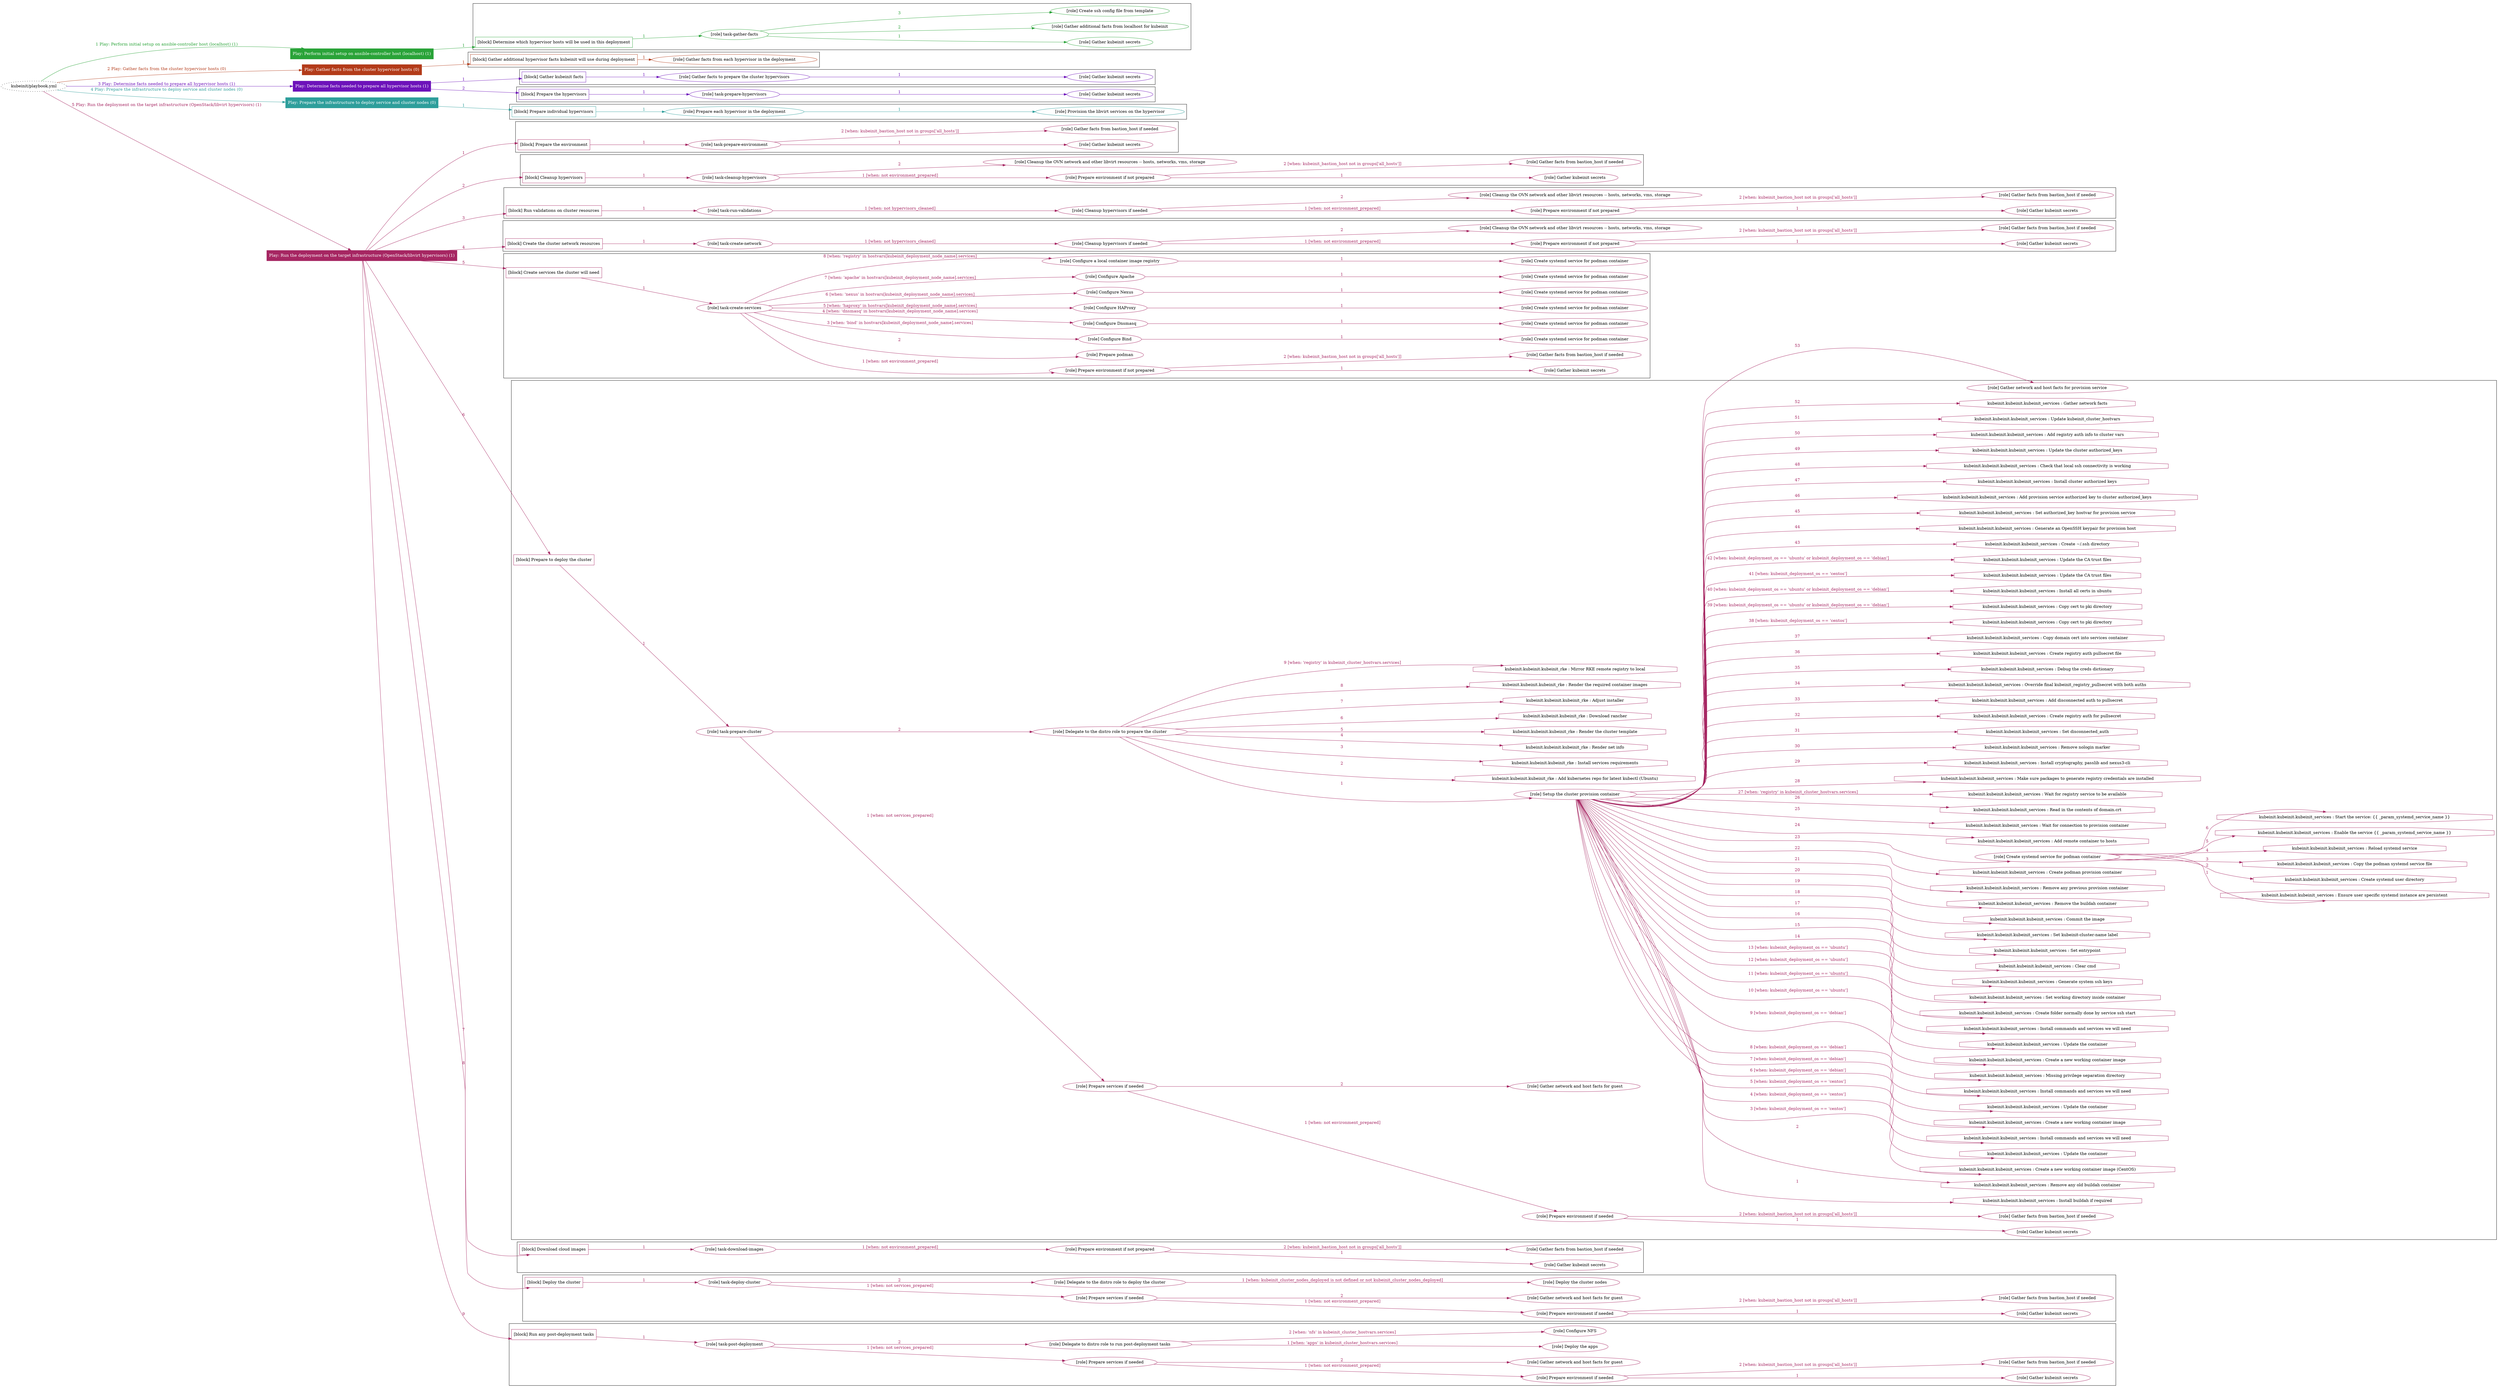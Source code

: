 digraph {
	graph [concentrate=true ordering=in rankdir=LR ratio=fill]
	edge [esep=5 sep=10]
	"kubeinit/playbook.yml" [URL="/home/runner/work/kubeinit/kubeinit/kubeinit/playbook.yml" id=playbook_b81cb138 style=dotted]
	"kubeinit/playbook.yml" -> play_744cd65c [label="1 Play: Perform initial setup on ansible-controller host (localhost) (1)" color="#29a338" fontcolor="#29a338" id=edge_play_744cd65c labeltooltip="1 Play: Perform initial setup on ansible-controller host (localhost) (1)" tooltip="1 Play: Perform initial setup on ansible-controller host (localhost) (1)"]
	subgraph "Play: Perform initial setup on ansible-controller host (localhost) (1)" {
		play_744cd65c [label="Play: Perform initial setup on ansible-controller host (localhost) (1)" URL="/home/runner/work/kubeinit/kubeinit/kubeinit/playbook.yml" color="#29a338" fontcolor="#ffffff" id=play_744cd65c shape=box style=filled tooltip=localhost]
		play_744cd65c -> block_95c427d5 [label=1 color="#29a338" fontcolor="#29a338" id=edge_block_95c427d5 labeltooltip=1 tooltip=1]
		subgraph cluster_block_95c427d5 {
			block_95c427d5 [label="[block] Determine which hypervisor hosts will be used in this deployment" URL="/home/runner/work/kubeinit/kubeinit/kubeinit/playbook.yml" color="#29a338" id=block_95c427d5 labeltooltip="Determine which hypervisor hosts will be used in this deployment" shape=box tooltip="Determine which hypervisor hosts will be used in this deployment"]
			block_95c427d5 -> role_afaa9cf1 [label="1 " color="#29a338" fontcolor="#29a338" id=edge_role_afaa9cf1 labeltooltip="1 " tooltip="1 "]
			subgraph "task-gather-facts" {
				role_afaa9cf1 [label="[role] task-gather-facts" URL="/home/runner/work/kubeinit/kubeinit/kubeinit/playbook.yml" color="#29a338" id=role_afaa9cf1 tooltip="task-gather-facts"]
				role_afaa9cf1 -> role_bd1a92cc [label="1 " color="#29a338" fontcolor="#29a338" id=edge_role_bd1a92cc labeltooltip="1 " tooltip="1 "]
				subgraph "Gather kubeinit secrets" {
					role_bd1a92cc [label="[role] Gather kubeinit secrets" URL="/home/runner/.ansible/collections/ansible_collections/kubeinit/kubeinit/roles/kubeinit_prepare/tasks/build_hypervisors_group.yml" color="#29a338" id=role_bd1a92cc tooltip="Gather kubeinit secrets"]
				}
				role_afaa9cf1 -> role_b41fcd4e [label="2 " color="#29a338" fontcolor="#29a338" id=edge_role_b41fcd4e labeltooltip="2 " tooltip="2 "]
				subgraph "Gather additional facts from localhost for kubeinit" {
					role_b41fcd4e [label="[role] Gather additional facts from localhost for kubeinit" URL="/home/runner/.ansible/collections/ansible_collections/kubeinit/kubeinit/roles/kubeinit_prepare/tasks/build_hypervisors_group.yml" color="#29a338" id=role_b41fcd4e tooltip="Gather additional facts from localhost for kubeinit"]
				}
				role_afaa9cf1 -> role_f3cae546 [label="3 " color="#29a338" fontcolor="#29a338" id=edge_role_f3cae546 labeltooltip="3 " tooltip="3 "]
				subgraph "Create ssh config file from template" {
					role_f3cae546 [label="[role] Create ssh config file from template" URL="/home/runner/.ansible/collections/ansible_collections/kubeinit/kubeinit/roles/kubeinit_prepare/tasks/build_hypervisors_group.yml" color="#29a338" id=role_f3cae546 tooltip="Create ssh config file from template"]
				}
			}
		}
	}
	"kubeinit/playbook.yml" -> play_f58c052f [label="2 Play: Gather facts from the cluster hypervisor hosts (0)" color="#b33b19" fontcolor="#b33b19" id=edge_play_f58c052f labeltooltip="2 Play: Gather facts from the cluster hypervisor hosts (0)" tooltip="2 Play: Gather facts from the cluster hypervisor hosts (0)"]
	subgraph "Play: Gather facts from the cluster hypervisor hosts (0)" {
		play_f58c052f [label="Play: Gather facts from the cluster hypervisor hosts (0)" URL="/home/runner/work/kubeinit/kubeinit/kubeinit/playbook.yml" color="#b33b19" fontcolor="#ffffff" id=play_f58c052f shape=box style=filled tooltip="Play: Gather facts from the cluster hypervisor hosts (0)"]
		play_f58c052f -> block_88967b58 [label=1 color="#b33b19" fontcolor="#b33b19" id=edge_block_88967b58 labeltooltip=1 tooltip=1]
		subgraph cluster_block_88967b58 {
			block_88967b58 [label="[block] Gather additional hypervisor facts kubeinit will use during deployment" URL="/home/runner/work/kubeinit/kubeinit/kubeinit/playbook.yml" color="#b33b19" id=block_88967b58 labeltooltip="Gather additional hypervisor facts kubeinit will use during deployment" shape=box tooltip="Gather additional hypervisor facts kubeinit will use during deployment"]
			block_88967b58 -> role_611b7bc8 [label="1 " color="#b33b19" fontcolor="#b33b19" id=edge_role_611b7bc8 labeltooltip="1 " tooltip="1 "]
			subgraph "Gather facts from each hypervisor in the deployment" {
				role_611b7bc8 [label="[role] Gather facts from each hypervisor in the deployment" URL="/home/runner/work/kubeinit/kubeinit/kubeinit/playbook.yml" color="#b33b19" id=role_611b7bc8 tooltip="Gather facts from each hypervisor in the deployment"]
			}
		}
	}
	"kubeinit/playbook.yml" -> play_e07c8559 [label="3 Play: Determine facts needed to prepare all hypervisor hosts (1)" color="#6d12ba" fontcolor="#6d12ba" id=edge_play_e07c8559 labeltooltip="3 Play: Determine facts needed to prepare all hypervisor hosts (1)" tooltip="3 Play: Determine facts needed to prepare all hypervisor hosts (1)"]
	subgraph "Play: Determine facts needed to prepare all hypervisor hosts (1)" {
		play_e07c8559 [label="Play: Determine facts needed to prepare all hypervisor hosts (1)" URL="/home/runner/work/kubeinit/kubeinit/kubeinit/playbook.yml" color="#6d12ba" fontcolor="#ffffff" id=play_e07c8559 shape=box style=filled tooltip=localhost]
		play_e07c8559 -> block_70de1606 [label=1 color="#6d12ba" fontcolor="#6d12ba" id=edge_block_70de1606 labeltooltip=1 tooltip=1]
		subgraph cluster_block_70de1606 {
			block_70de1606 [label="[block] Gather kubeinit facts" URL="/home/runner/work/kubeinit/kubeinit/kubeinit/playbook.yml" color="#6d12ba" id=block_70de1606 labeltooltip="Gather kubeinit facts" shape=box tooltip="Gather kubeinit facts"]
			block_70de1606 -> role_301df469 [label="1 " color="#6d12ba" fontcolor="#6d12ba" id=edge_role_301df469 labeltooltip="1 " tooltip="1 "]
			subgraph "Gather facts to prepare the cluster hypervisors" {
				role_301df469 [label="[role] Gather facts to prepare the cluster hypervisors" URL="/home/runner/work/kubeinit/kubeinit/kubeinit/playbook.yml" color="#6d12ba" id=role_301df469 tooltip="Gather facts to prepare the cluster hypervisors"]
				role_301df469 -> role_f2eb1c9e [label="1 " color="#6d12ba" fontcolor="#6d12ba" id=edge_role_f2eb1c9e labeltooltip="1 " tooltip="1 "]
				subgraph "Gather kubeinit secrets" {
					role_f2eb1c9e [label="[role] Gather kubeinit secrets" URL="/home/runner/.ansible/collections/ansible_collections/kubeinit/kubeinit/roles/kubeinit_prepare/tasks/gather_kubeinit_facts.yml" color="#6d12ba" id=role_f2eb1c9e tooltip="Gather kubeinit secrets"]
				}
			}
		}
		play_e07c8559 -> block_0872d22f [label=2 color="#6d12ba" fontcolor="#6d12ba" id=edge_block_0872d22f labeltooltip=2 tooltip=2]
		subgraph cluster_block_0872d22f {
			block_0872d22f [label="[block] Prepare the hypervisors" URL="/home/runner/work/kubeinit/kubeinit/kubeinit/playbook.yml" color="#6d12ba" id=block_0872d22f labeltooltip="Prepare the hypervisors" shape=box tooltip="Prepare the hypervisors"]
			block_0872d22f -> role_7989639d [label="1 " color="#6d12ba" fontcolor="#6d12ba" id=edge_role_7989639d labeltooltip="1 " tooltip="1 "]
			subgraph "task-prepare-hypervisors" {
				role_7989639d [label="[role] task-prepare-hypervisors" URL="/home/runner/work/kubeinit/kubeinit/kubeinit/playbook.yml" color="#6d12ba" id=role_7989639d tooltip="task-prepare-hypervisors"]
				role_7989639d -> role_4c5f3740 [label="1 " color="#6d12ba" fontcolor="#6d12ba" id=edge_role_4c5f3740 labeltooltip="1 " tooltip="1 "]
				subgraph "Gather kubeinit secrets" {
					role_4c5f3740 [label="[role] Gather kubeinit secrets" URL="/home/runner/.ansible/collections/ansible_collections/kubeinit/kubeinit/roles/kubeinit_prepare/tasks/gather_kubeinit_facts.yml" color="#6d12ba" id=role_4c5f3740 tooltip="Gather kubeinit secrets"]
				}
			}
		}
	}
	"kubeinit/playbook.yml" -> play_c2a0b7e4 [label="4 Play: Prepare the infrastructure to deploy service and cluster nodes (0)" color="#2e9e9b" fontcolor="#2e9e9b" id=edge_play_c2a0b7e4 labeltooltip="4 Play: Prepare the infrastructure to deploy service and cluster nodes (0)" tooltip="4 Play: Prepare the infrastructure to deploy service and cluster nodes (0)"]
	subgraph "Play: Prepare the infrastructure to deploy service and cluster nodes (0)" {
		play_c2a0b7e4 [label="Play: Prepare the infrastructure to deploy service and cluster nodes (0)" URL="/home/runner/work/kubeinit/kubeinit/kubeinit/playbook.yml" color="#2e9e9b" fontcolor="#ffffff" id=play_c2a0b7e4 shape=box style=filled tooltip="Play: Prepare the infrastructure to deploy service and cluster nodes (0)"]
		play_c2a0b7e4 -> block_302a50b8 [label=1 color="#2e9e9b" fontcolor="#2e9e9b" id=edge_block_302a50b8 labeltooltip=1 tooltip=1]
		subgraph cluster_block_302a50b8 {
			block_302a50b8 [label="[block] Prepare individual hypervisors" URL="/home/runner/work/kubeinit/kubeinit/kubeinit/playbook.yml" color="#2e9e9b" id=block_302a50b8 labeltooltip="Prepare individual hypervisors" shape=box tooltip="Prepare individual hypervisors"]
			block_302a50b8 -> role_b01420b1 [label="1 " color="#2e9e9b" fontcolor="#2e9e9b" id=edge_role_b01420b1 labeltooltip="1 " tooltip="1 "]
			subgraph "Prepare each hypervisor in the deployment" {
				role_b01420b1 [label="[role] Prepare each hypervisor in the deployment" URL="/home/runner/work/kubeinit/kubeinit/kubeinit/playbook.yml" color="#2e9e9b" id=role_b01420b1 tooltip="Prepare each hypervisor in the deployment"]
				role_b01420b1 -> role_62c06fe5 [label="1 " color="#2e9e9b" fontcolor="#2e9e9b" id=edge_role_62c06fe5 labeltooltip="1 " tooltip="1 "]
				subgraph "Provision the libvirt services on the hypervisor" {
					role_62c06fe5 [label="[role] Provision the libvirt services on the hypervisor" URL="/home/runner/.ansible/collections/ansible_collections/kubeinit/kubeinit/roles/kubeinit_prepare/tasks/prepare_hypervisor.yml" color="#2e9e9b" id=role_62c06fe5 tooltip="Provision the libvirt services on the hypervisor"]
				}
			}
		}
	}
	"kubeinit/playbook.yml" -> play_f467b929 [label="5 Play: Run the deployment on the target infrastructure (OpenStack/libvirt hypervisors) (1)" color="#a62662" fontcolor="#a62662" id=edge_play_f467b929 labeltooltip="5 Play: Run the deployment on the target infrastructure (OpenStack/libvirt hypervisors) (1)" tooltip="5 Play: Run the deployment on the target infrastructure (OpenStack/libvirt hypervisors) (1)"]
	subgraph "Play: Run the deployment on the target infrastructure (OpenStack/libvirt hypervisors) (1)" {
		play_f467b929 [label="Play: Run the deployment on the target infrastructure (OpenStack/libvirt hypervisors) (1)" URL="/home/runner/work/kubeinit/kubeinit/kubeinit/playbook.yml" color="#a62662" fontcolor="#ffffff" id=play_f467b929 shape=box style=filled tooltip=localhost]
		play_f467b929 -> block_113c026a [label=1 color="#a62662" fontcolor="#a62662" id=edge_block_113c026a labeltooltip=1 tooltip=1]
		subgraph cluster_block_113c026a {
			block_113c026a [label="[block] Prepare the environment" URL="/home/runner/work/kubeinit/kubeinit/kubeinit/playbook.yml" color="#a62662" id=block_113c026a labeltooltip="Prepare the environment" shape=box tooltip="Prepare the environment"]
			block_113c026a -> role_eb87ff1e [label="1 " color="#a62662" fontcolor="#a62662" id=edge_role_eb87ff1e labeltooltip="1 " tooltip="1 "]
			subgraph "task-prepare-environment" {
				role_eb87ff1e [label="[role] task-prepare-environment" URL="/home/runner/work/kubeinit/kubeinit/kubeinit/playbook.yml" color="#a62662" id=role_eb87ff1e tooltip="task-prepare-environment"]
				role_eb87ff1e -> role_f343c329 [label="1 " color="#a62662" fontcolor="#a62662" id=edge_role_f343c329 labeltooltip="1 " tooltip="1 "]
				subgraph "Gather kubeinit secrets" {
					role_f343c329 [label="[role] Gather kubeinit secrets" URL="/home/runner/.ansible/collections/ansible_collections/kubeinit/kubeinit/roles/kubeinit_prepare/tasks/gather_kubeinit_facts.yml" color="#a62662" id=role_f343c329 tooltip="Gather kubeinit secrets"]
				}
				role_eb87ff1e -> role_e48827bc [label="2 [when: kubeinit_bastion_host not in groups['all_hosts']]" color="#a62662" fontcolor="#a62662" id=edge_role_e48827bc labeltooltip="2 [when: kubeinit_bastion_host not in groups['all_hosts']]" tooltip="2 [when: kubeinit_bastion_host not in groups['all_hosts']]"]
				subgraph "Gather facts from bastion_host if needed" {
					role_e48827bc [label="[role] Gather facts from bastion_host if needed" URL="/home/runner/.ansible/collections/ansible_collections/kubeinit/kubeinit/roles/kubeinit_prepare/tasks/main.yml" color="#a62662" id=role_e48827bc tooltip="Gather facts from bastion_host if needed"]
				}
			}
		}
		play_f467b929 -> block_10fe6718 [label=2 color="#a62662" fontcolor="#a62662" id=edge_block_10fe6718 labeltooltip=2 tooltip=2]
		subgraph cluster_block_10fe6718 {
			block_10fe6718 [label="[block] Cleanup hypervisors" URL="/home/runner/work/kubeinit/kubeinit/kubeinit/playbook.yml" color="#a62662" id=block_10fe6718 labeltooltip="Cleanup hypervisors" shape=box tooltip="Cleanup hypervisors"]
			block_10fe6718 -> role_2cf5216b [label="1 " color="#a62662" fontcolor="#a62662" id=edge_role_2cf5216b labeltooltip="1 " tooltip="1 "]
			subgraph "task-cleanup-hypervisors" {
				role_2cf5216b [label="[role] task-cleanup-hypervisors" URL="/home/runner/work/kubeinit/kubeinit/kubeinit/playbook.yml" color="#a62662" id=role_2cf5216b tooltip="task-cleanup-hypervisors"]
				role_2cf5216b -> role_f73a1eea [label="1 [when: not environment_prepared]" color="#a62662" fontcolor="#a62662" id=edge_role_f73a1eea labeltooltip="1 [when: not environment_prepared]" tooltip="1 [when: not environment_prepared]"]
				subgraph "Prepare environment if not prepared" {
					role_f73a1eea [label="[role] Prepare environment if not prepared" URL="/home/runner/.ansible/collections/ansible_collections/kubeinit/kubeinit/roles/kubeinit_libvirt/tasks/cleanup_hypervisors.yml" color="#a62662" id=role_f73a1eea tooltip="Prepare environment if not prepared"]
					role_f73a1eea -> role_27dfe6c8 [label="1 " color="#a62662" fontcolor="#a62662" id=edge_role_27dfe6c8 labeltooltip="1 " tooltip="1 "]
					subgraph "Gather kubeinit secrets" {
						role_27dfe6c8 [label="[role] Gather kubeinit secrets" URL="/home/runner/.ansible/collections/ansible_collections/kubeinit/kubeinit/roles/kubeinit_prepare/tasks/gather_kubeinit_facts.yml" color="#a62662" id=role_27dfe6c8 tooltip="Gather kubeinit secrets"]
					}
					role_f73a1eea -> role_9e5053d4 [label="2 [when: kubeinit_bastion_host not in groups['all_hosts']]" color="#a62662" fontcolor="#a62662" id=edge_role_9e5053d4 labeltooltip="2 [when: kubeinit_bastion_host not in groups['all_hosts']]" tooltip="2 [when: kubeinit_bastion_host not in groups['all_hosts']]"]
					subgraph "Gather facts from bastion_host if needed" {
						role_9e5053d4 [label="[role] Gather facts from bastion_host if needed" URL="/home/runner/.ansible/collections/ansible_collections/kubeinit/kubeinit/roles/kubeinit_prepare/tasks/main.yml" color="#a62662" id=role_9e5053d4 tooltip="Gather facts from bastion_host if needed"]
					}
				}
				role_2cf5216b -> role_ab60267c [label="2 " color="#a62662" fontcolor="#a62662" id=edge_role_ab60267c labeltooltip="2 " tooltip="2 "]
				subgraph "Cleanup the OVN network and other libvirt resources -- hosts, networks, vms, storage" {
					role_ab60267c [label="[role] Cleanup the OVN network and other libvirt resources -- hosts, networks, vms, storage" URL="/home/runner/.ansible/collections/ansible_collections/kubeinit/kubeinit/roles/kubeinit_libvirt/tasks/cleanup_hypervisors.yml" color="#a62662" id=role_ab60267c tooltip="Cleanup the OVN network and other libvirt resources -- hosts, networks, vms, storage"]
				}
			}
		}
		play_f467b929 -> block_953fe657 [label=3 color="#a62662" fontcolor="#a62662" id=edge_block_953fe657 labeltooltip=3 tooltip=3]
		subgraph cluster_block_953fe657 {
			block_953fe657 [label="[block] Run validations on cluster resources" URL="/home/runner/work/kubeinit/kubeinit/kubeinit/playbook.yml" color="#a62662" id=block_953fe657 labeltooltip="Run validations on cluster resources" shape=box tooltip="Run validations on cluster resources"]
			block_953fe657 -> role_d4176606 [label="1 " color="#a62662" fontcolor="#a62662" id=edge_role_d4176606 labeltooltip="1 " tooltip="1 "]
			subgraph "task-run-validations" {
				role_d4176606 [label="[role] task-run-validations" URL="/home/runner/work/kubeinit/kubeinit/kubeinit/playbook.yml" color="#a62662" id=role_d4176606 tooltip="task-run-validations"]
				role_d4176606 -> role_c3b7f940 [label="1 [when: not hypervisors_cleaned]" color="#a62662" fontcolor="#a62662" id=edge_role_c3b7f940 labeltooltip="1 [when: not hypervisors_cleaned]" tooltip="1 [when: not hypervisors_cleaned]"]
				subgraph "Cleanup hypervisors if needed" {
					role_c3b7f940 [label="[role] Cleanup hypervisors if needed" URL="/home/runner/.ansible/collections/ansible_collections/kubeinit/kubeinit/roles/kubeinit_validations/tasks/main.yml" color="#a62662" id=role_c3b7f940 tooltip="Cleanup hypervisors if needed"]
					role_c3b7f940 -> role_483f58cf [label="1 [when: not environment_prepared]" color="#a62662" fontcolor="#a62662" id=edge_role_483f58cf labeltooltip="1 [when: not environment_prepared]" tooltip="1 [when: not environment_prepared]"]
					subgraph "Prepare environment if not prepared" {
						role_483f58cf [label="[role] Prepare environment if not prepared" URL="/home/runner/.ansible/collections/ansible_collections/kubeinit/kubeinit/roles/kubeinit_libvirt/tasks/cleanup_hypervisors.yml" color="#a62662" id=role_483f58cf tooltip="Prepare environment if not prepared"]
						role_483f58cf -> role_015a06f5 [label="1 " color="#a62662" fontcolor="#a62662" id=edge_role_015a06f5 labeltooltip="1 " tooltip="1 "]
						subgraph "Gather kubeinit secrets" {
							role_015a06f5 [label="[role] Gather kubeinit secrets" URL="/home/runner/.ansible/collections/ansible_collections/kubeinit/kubeinit/roles/kubeinit_prepare/tasks/gather_kubeinit_facts.yml" color="#a62662" id=role_015a06f5 tooltip="Gather kubeinit secrets"]
						}
						role_483f58cf -> role_1fff3954 [label="2 [when: kubeinit_bastion_host not in groups['all_hosts']]" color="#a62662" fontcolor="#a62662" id=edge_role_1fff3954 labeltooltip="2 [when: kubeinit_bastion_host not in groups['all_hosts']]" tooltip="2 [when: kubeinit_bastion_host not in groups['all_hosts']]"]
						subgraph "Gather facts from bastion_host if needed" {
							role_1fff3954 [label="[role] Gather facts from bastion_host if needed" URL="/home/runner/.ansible/collections/ansible_collections/kubeinit/kubeinit/roles/kubeinit_prepare/tasks/main.yml" color="#a62662" id=role_1fff3954 tooltip="Gather facts from bastion_host if needed"]
						}
					}
					role_c3b7f940 -> role_18117bc1 [label="2 " color="#a62662" fontcolor="#a62662" id=edge_role_18117bc1 labeltooltip="2 " tooltip="2 "]
					subgraph "Cleanup the OVN network and other libvirt resources -- hosts, networks, vms, storage" {
						role_18117bc1 [label="[role] Cleanup the OVN network and other libvirt resources -- hosts, networks, vms, storage" URL="/home/runner/.ansible/collections/ansible_collections/kubeinit/kubeinit/roles/kubeinit_libvirt/tasks/cleanup_hypervisors.yml" color="#a62662" id=role_18117bc1 tooltip="Cleanup the OVN network and other libvirt resources -- hosts, networks, vms, storage"]
					}
				}
			}
		}
		play_f467b929 -> block_df4defa8 [label=4 color="#a62662" fontcolor="#a62662" id=edge_block_df4defa8 labeltooltip=4 tooltip=4]
		subgraph cluster_block_df4defa8 {
			block_df4defa8 [label="[block] Create the cluster network resources" URL="/home/runner/work/kubeinit/kubeinit/kubeinit/playbook.yml" color="#a62662" id=block_df4defa8 labeltooltip="Create the cluster network resources" shape=box tooltip="Create the cluster network resources"]
			block_df4defa8 -> role_56433616 [label="1 " color="#a62662" fontcolor="#a62662" id=edge_role_56433616 labeltooltip="1 " tooltip="1 "]
			subgraph "task-create-network" {
				role_56433616 [label="[role] task-create-network" URL="/home/runner/work/kubeinit/kubeinit/kubeinit/playbook.yml" color="#a62662" id=role_56433616 tooltip="task-create-network"]
				role_56433616 -> role_51ee88e7 [label="1 [when: not hypervisors_cleaned]" color="#a62662" fontcolor="#a62662" id=edge_role_51ee88e7 labeltooltip="1 [when: not hypervisors_cleaned]" tooltip="1 [when: not hypervisors_cleaned]"]
				subgraph "Cleanup hypervisors if needed" {
					role_51ee88e7 [label="[role] Cleanup hypervisors if needed" URL="/home/runner/.ansible/collections/ansible_collections/kubeinit/kubeinit/roles/kubeinit_libvirt/tasks/create_network.yml" color="#a62662" id=role_51ee88e7 tooltip="Cleanup hypervisors if needed"]
					role_51ee88e7 -> role_a85f50c8 [label="1 [when: not environment_prepared]" color="#a62662" fontcolor="#a62662" id=edge_role_a85f50c8 labeltooltip="1 [when: not environment_prepared]" tooltip="1 [when: not environment_prepared]"]
					subgraph "Prepare environment if not prepared" {
						role_a85f50c8 [label="[role] Prepare environment if not prepared" URL="/home/runner/.ansible/collections/ansible_collections/kubeinit/kubeinit/roles/kubeinit_libvirt/tasks/cleanup_hypervisors.yml" color="#a62662" id=role_a85f50c8 tooltip="Prepare environment if not prepared"]
						role_a85f50c8 -> role_9dbd0677 [label="1 " color="#a62662" fontcolor="#a62662" id=edge_role_9dbd0677 labeltooltip="1 " tooltip="1 "]
						subgraph "Gather kubeinit secrets" {
							role_9dbd0677 [label="[role] Gather kubeinit secrets" URL="/home/runner/.ansible/collections/ansible_collections/kubeinit/kubeinit/roles/kubeinit_prepare/tasks/gather_kubeinit_facts.yml" color="#a62662" id=role_9dbd0677 tooltip="Gather kubeinit secrets"]
						}
						role_a85f50c8 -> role_aed6e338 [label="2 [when: kubeinit_bastion_host not in groups['all_hosts']]" color="#a62662" fontcolor="#a62662" id=edge_role_aed6e338 labeltooltip="2 [when: kubeinit_bastion_host not in groups['all_hosts']]" tooltip="2 [when: kubeinit_bastion_host not in groups['all_hosts']]"]
						subgraph "Gather facts from bastion_host if needed" {
							role_aed6e338 [label="[role] Gather facts from bastion_host if needed" URL="/home/runner/.ansible/collections/ansible_collections/kubeinit/kubeinit/roles/kubeinit_prepare/tasks/main.yml" color="#a62662" id=role_aed6e338 tooltip="Gather facts from bastion_host if needed"]
						}
					}
					role_51ee88e7 -> role_24c79b4b [label="2 " color="#a62662" fontcolor="#a62662" id=edge_role_24c79b4b labeltooltip="2 " tooltip="2 "]
					subgraph "Cleanup the OVN network and other libvirt resources -- hosts, networks, vms, storage" {
						role_24c79b4b [label="[role] Cleanup the OVN network and other libvirt resources -- hosts, networks, vms, storage" URL="/home/runner/.ansible/collections/ansible_collections/kubeinit/kubeinit/roles/kubeinit_libvirt/tasks/cleanup_hypervisors.yml" color="#a62662" id=role_24c79b4b tooltip="Cleanup the OVN network and other libvirt resources -- hosts, networks, vms, storage"]
					}
				}
			}
		}
		play_f467b929 -> block_56de37ee [label=5 color="#a62662" fontcolor="#a62662" id=edge_block_56de37ee labeltooltip=5 tooltip=5]
		subgraph cluster_block_56de37ee {
			block_56de37ee [label="[block] Create services the cluster will need" URL="/home/runner/work/kubeinit/kubeinit/kubeinit/playbook.yml" color="#a62662" id=block_56de37ee labeltooltip="Create services the cluster will need" shape=box tooltip="Create services the cluster will need"]
			block_56de37ee -> role_a9328848 [label="1 " color="#a62662" fontcolor="#a62662" id=edge_role_a9328848 labeltooltip="1 " tooltip="1 "]
			subgraph "task-create-services" {
				role_a9328848 [label="[role] task-create-services" URL="/home/runner/work/kubeinit/kubeinit/kubeinit/playbook.yml" color="#a62662" id=role_a9328848 tooltip="task-create-services"]
				role_a9328848 -> role_97b8c30f [label="1 [when: not environment_prepared]" color="#a62662" fontcolor="#a62662" id=edge_role_97b8c30f labeltooltip="1 [when: not environment_prepared]" tooltip="1 [when: not environment_prepared]"]
				subgraph "Prepare environment if not prepared" {
					role_97b8c30f [label="[role] Prepare environment if not prepared" URL="/home/runner/.ansible/collections/ansible_collections/kubeinit/kubeinit/roles/kubeinit_services/tasks/main.yml" color="#a62662" id=role_97b8c30f tooltip="Prepare environment if not prepared"]
					role_97b8c30f -> role_32aba68f [label="1 " color="#a62662" fontcolor="#a62662" id=edge_role_32aba68f labeltooltip="1 " tooltip="1 "]
					subgraph "Gather kubeinit secrets" {
						role_32aba68f [label="[role] Gather kubeinit secrets" URL="/home/runner/.ansible/collections/ansible_collections/kubeinit/kubeinit/roles/kubeinit_prepare/tasks/gather_kubeinit_facts.yml" color="#a62662" id=role_32aba68f tooltip="Gather kubeinit secrets"]
					}
					role_97b8c30f -> role_607b7d49 [label="2 [when: kubeinit_bastion_host not in groups['all_hosts']]" color="#a62662" fontcolor="#a62662" id=edge_role_607b7d49 labeltooltip="2 [when: kubeinit_bastion_host not in groups['all_hosts']]" tooltip="2 [when: kubeinit_bastion_host not in groups['all_hosts']]"]
					subgraph "Gather facts from bastion_host if needed" {
						role_607b7d49 [label="[role] Gather facts from bastion_host if needed" URL="/home/runner/.ansible/collections/ansible_collections/kubeinit/kubeinit/roles/kubeinit_prepare/tasks/main.yml" color="#a62662" id=role_607b7d49 tooltip="Gather facts from bastion_host if needed"]
					}
				}
				role_a9328848 -> role_89b52ff1 [label="2 " color="#a62662" fontcolor="#a62662" id=edge_role_89b52ff1 labeltooltip="2 " tooltip="2 "]
				subgraph "Prepare podman" {
					role_89b52ff1 [label="[role] Prepare podman" URL="/home/runner/.ansible/collections/ansible_collections/kubeinit/kubeinit/roles/kubeinit_services/tasks/00_create_service_pod.yml" color="#a62662" id=role_89b52ff1 tooltip="Prepare podman"]
				}
				role_a9328848 -> role_1719d3a5 [label="3 [when: 'bind' in hostvars[kubeinit_deployment_node_name].services]" color="#a62662" fontcolor="#a62662" id=edge_role_1719d3a5 labeltooltip="3 [when: 'bind' in hostvars[kubeinit_deployment_node_name].services]" tooltip="3 [when: 'bind' in hostvars[kubeinit_deployment_node_name].services]"]
				subgraph "Configure Bind" {
					role_1719d3a5 [label="[role] Configure Bind" URL="/home/runner/.ansible/collections/ansible_collections/kubeinit/kubeinit/roles/kubeinit_services/tasks/start_services_containers.yml" color="#a62662" id=role_1719d3a5 tooltip="Configure Bind"]
					role_1719d3a5 -> role_692b4409 [label="1 " color="#a62662" fontcolor="#a62662" id=edge_role_692b4409 labeltooltip="1 " tooltip="1 "]
					subgraph "Create systemd service for podman container" {
						role_692b4409 [label="[role] Create systemd service for podman container" URL="/home/runner/.ansible/collections/ansible_collections/kubeinit/kubeinit/roles/kubeinit_bind/tasks/main.yml" color="#a62662" id=role_692b4409 tooltip="Create systemd service for podman container"]
					}
				}
				role_a9328848 -> role_2e6a00a8 [label="4 [when: 'dnsmasq' in hostvars[kubeinit_deployment_node_name].services]" color="#a62662" fontcolor="#a62662" id=edge_role_2e6a00a8 labeltooltip="4 [when: 'dnsmasq' in hostvars[kubeinit_deployment_node_name].services]" tooltip="4 [when: 'dnsmasq' in hostvars[kubeinit_deployment_node_name].services]"]
				subgraph "Configure Dnsmasq" {
					role_2e6a00a8 [label="[role] Configure Dnsmasq" URL="/home/runner/.ansible/collections/ansible_collections/kubeinit/kubeinit/roles/kubeinit_services/tasks/start_services_containers.yml" color="#a62662" id=role_2e6a00a8 tooltip="Configure Dnsmasq"]
					role_2e6a00a8 -> role_b6025d9a [label="1 " color="#a62662" fontcolor="#a62662" id=edge_role_b6025d9a labeltooltip="1 " tooltip="1 "]
					subgraph "Create systemd service for podman container" {
						role_b6025d9a [label="[role] Create systemd service for podman container" URL="/home/runner/.ansible/collections/ansible_collections/kubeinit/kubeinit/roles/kubeinit_dnsmasq/tasks/main.yml" color="#a62662" id=role_b6025d9a tooltip="Create systemd service for podman container"]
					}
				}
				role_a9328848 -> role_421fec29 [label="5 [when: 'haproxy' in hostvars[kubeinit_deployment_node_name].services]" color="#a62662" fontcolor="#a62662" id=edge_role_421fec29 labeltooltip="5 [when: 'haproxy' in hostvars[kubeinit_deployment_node_name].services]" tooltip="5 [when: 'haproxy' in hostvars[kubeinit_deployment_node_name].services]"]
				subgraph "Configure HAProxy" {
					role_421fec29 [label="[role] Configure HAProxy" URL="/home/runner/.ansible/collections/ansible_collections/kubeinit/kubeinit/roles/kubeinit_services/tasks/start_services_containers.yml" color="#a62662" id=role_421fec29 tooltip="Configure HAProxy"]
					role_421fec29 -> role_3d498975 [label="1 " color="#a62662" fontcolor="#a62662" id=edge_role_3d498975 labeltooltip="1 " tooltip="1 "]
					subgraph "Create systemd service for podman container" {
						role_3d498975 [label="[role] Create systemd service for podman container" URL="/home/runner/.ansible/collections/ansible_collections/kubeinit/kubeinit/roles/kubeinit_haproxy/tasks/main.yml" color="#a62662" id=role_3d498975 tooltip="Create systemd service for podman container"]
					}
				}
				role_a9328848 -> role_5faa9226 [label="6 [when: 'nexus' in hostvars[kubeinit_deployment_node_name].services]" color="#a62662" fontcolor="#a62662" id=edge_role_5faa9226 labeltooltip="6 [when: 'nexus' in hostvars[kubeinit_deployment_node_name].services]" tooltip="6 [when: 'nexus' in hostvars[kubeinit_deployment_node_name].services]"]
				subgraph "Configure Nexus" {
					role_5faa9226 [label="[role] Configure Nexus" URL="/home/runner/.ansible/collections/ansible_collections/kubeinit/kubeinit/roles/kubeinit_services/tasks/start_services_containers.yml" color="#a62662" id=role_5faa9226 tooltip="Configure Nexus"]
					role_5faa9226 -> role_8691d731 [label="1 " color="#a62662" fontcolor="#a62662" id=edge_role_8691d731 labeltooltip="1 " tooltip="1 "]
					subgraph "Create systemd service for podman container" {
						role_8691d731 [label="[role] Create systemd service for podman container" URL="/home/runner/.ansible/collections/ansible_collections/kubeinit/kubeinit/roles/kubeinit_nexus/tasks/main.yml" color="#a62662" id=role_8691d731 tooltip="Create systemd service for podman container"]
					}
				}
				role_a9328848 -> role_0e8c59d6 [label="7 [when: 'apache' in hostvars[kubeinit_deployment_node_name].services]" color="#a62662" fontcolor="#a62662" id=edge_role_0e8c59d6 labeltooltip="7 [when: 'apache' in hostvars[kubeinit_deployment_node_name].services]" tooltip="7 [when: 'apache' in hostvars[kubeinit_deployment_node_name].services]"]
				subgraph "Configure Apache" {
					role_0e8c59d6 [label="[role] Configure Apache" URL="/home/runner/.ansible/collections/ansible_collections/kubeinit/kubeinit/roles/kubeinit_services/tasks/start_services_containers.yml" color="#a62662" id=role_0e8c59d6 tooltip="Configure Apache"]
					role_0e8c59d6 -> role_6a4b252b [label="1 " color="#a62662" fontcolor="#a62662" id=edge_role_6a4b252b labeltooltip="1 " tooltip="1 "]
					subgraph "Create systemd service for podman container" {
						role_6a4b252b [label="[role] Create systemd service for podman container" URL="/home/runner/.ansible/collections/ansible_collections/kubeinit/kubeinit/roles/kubeinit_apache/tasks/main.yml" color="#a62662" id=role_6a4b252b tooltip="Create systemd service for podman container"]
					}
				}
				role_a9328848 -> role_d2b120e2 [label="8 [when: 'registry' in hostvars[kubeinit_deployment_node_name].services]" color="#a62662" fontcolor="#a62662" id=edge_role_d2b120e2 labeltooltip="8 [when: 'registry' in hostvars[kubeinit_deployment_node_name].services]" tooltip="8 [when: 'registry' in hostvars[kubeinit_deployment_node_name].services]"]
				subgraph "Configure a local container image registry" {
					role_d2b120e2 [label="[role] Configure a local container image registry" URL="/home/runner/.ansible/collections/ansible_collections/kubeinit/kubeinit/roles/kubeinit_services/tasks/start_services_containers.yml" color="#a62662" id=role_d2b120e2 tooltip="Configure a local container image registry"]
					role_d2b120e2 -> role_bf3dba82 [label="1 " color="#a62662" fontcolor="#a62662" id=edge_role_bf3dba82 labeltooltip="1 " tooltip="1 "]
					subgraph "Create systemd service for podman container" {
						role_bf3dba82 [label="[role] Create systemd service for podman container" URL="/home/runner/.ansible/collections/ansible_collections/kubeinit/kubeinit/roles/kubeinit_registry/tasks/main.yml" color="#a62662" id=role_bf3dba82 tooltip="Create systemd service for podman container"]
					}
				}
			}
		}
		play_f467b929 -> block_264e48c2 [label=6 color="#a62662" fontcolor="#a62662" id=edge_block_264e48c2 labeltooltip=6 tooltip=6]
		subgraph cluster_block_264e48c2 {
			block_264e48c2 [label="[block] Prepare to deploy the cluster" URL="/home/runner/work/kubeinit/kubeinit/kubeinit/playbook.yml" color="#a62662" id=block_264e48c2 labeltooltip="Prepare to deploy the cluster" shape=box tooltip="Prepare to deploy the cluster"]
			block_264e48c2 -> role_68545806 [label="1 " color="#a62662" fontcolor="#a62662" id=edge_role_68545806 labeltooltip="1 " tooltip="1 "]
			subgraph "task-prepare-cluster" {
				role_68545806 [label="[role] task-prepare-cluster" URL="/home/runner/work/kubeinit/kubeinit/kubeinit/playbook.yml" color="#a62662" id=role_68545806 tooltip="task-prepare-cluster"]
				role_68545806 -> role_faa4d392 [label="1 [when: not services_prepared]" color="#a62662" fontcolor="#a62662" id=edge_role_faa4d392 labeltooltip="1 [when: not services_prepared]" tooltip="1 [when: not services_prepared]"]
				subgraph "Prepare services if needed" {
					role_faa4d392 [label="[role] Prepare services if needed" URL="/home/runner/.ansible/collections/ansible_collections/kubeinit/kubeinit/roles/kubeinit_prepare/tasks/prepare_cluster.yml" color="#a62662" id=role_faa4d392 tooltip="Prepare services if needed"]
					role_faa4d392 -> role_2af1a6c3 [label="1 [when: not environment_prepared]" color="#a62662" fontcolor="#a62662" id=edge_role_2af1a6c3 labeltooltip="1 [when: not environment_prepared]" tooltip="1 [when: not environment_prepared]"]
					subgraph "Prepare environment if needed" {
						role_2af1a6c3 [label="[role] Prepare environment if needed" URL="/home/runner/.ansible/collections/ansible_collections/kubeinit/kubeinit/roles/kubeinit_services/tasks/prepare_services.yml" color="#a62662" id=role_2af1a6c3 tooltip="Prepare environment if needed"]
						role_2af1a6c3 -> role_c8366e2e [label="1 " color="#a62662" fontcolor="#a62662" id=edge_role_c8366e2e labeltooltip="1 " tooltip="1 "]
						subgraph "Gather kubeinit secrets" {
							role_c8366e2e [label="[role] Gather kubeinit secrets" URL="/home/runner/.ansible/collections/ansible_collections/kubeinit/kubeinit/roles/kubeinit_prepare/tasks/gather_kubeinit_facts.yml" color="#a62662" id=role_c8366e2e tooltip="Gather kubeinit secrets"]
						}
						role_2af1a6c3 -> role_036579e1 [label="2 [when: kubeinit_bastion_host not in groups['all_hosts']]" color="#a62662" fontcolor="#a62662" id=edge_role_036579e1 labeltooltip="2 [when: kubeinit_bastion_host not in groups['all_hosts']]" tooltip="2 [when: kubeinit_bastion_host not in groups['all_hosts']]"]
						subgraph "Gather facts from bastion_host if needed" {
							role_036579e1 [label="[role] Gather facts from bastion_host if needed" URL="/home/runner/.ansible/collections/ansible_collections/kubeinit/kubeinit/roles/kubeinit_prepare/tasks/main.yml" color="#a62662" id=role_036579e1 tooltip="Gather facts from bastion_host if needed"]
						}
					}
					role_faa4d392 -> role_a021c9f1 [label="2 " color="#a62662" fontcolor="#a62662" id=edge_role_a021c9f1 labeltooltip="2 " tooltip="2 "]
					subgraph "Gather network and host facts for guest" {
						role_a021c9f1 [label="[role] Gather network and host facts for guest" URL="/home/runner/.ansible/collections/ansible_collections/kubeinit/kubeinit/roles/kubeinit_services/tasks/prepare_services.yml" color="#a62662" id=role_a021c9f1 tooltip="Gather network and host facts for guest"]
					}
				}
				role_68545806 -> role_178dcc9d [label="2 " color="#a62662" fontcolor="#a62662" id=edge_role_178dcc9d labeltooltip="2 " tooltip="2 "]
				subgraph "Delegate to the distro role to prepare the cluster" {
					role_178dcc9d [label="[role] Delegate to the distro role to prepare the cluster" URL="/home/runner/.ansible/collections/ansible_collections/kubeinit/kubeinit/roles/kubeinit_prepare/tasks/prepare_cluster.yml" color="#a62662" id=role_178dcc9d tooltip="Delegate to the distro role to prepare the cluster"]
					role_178dcc9d -> role_b1d8182b [label="1 " color="#a62662" fontcolor="#a62662" id=edge_role_b1d8182b labeltooltip="1 " tooltip="1 "]
					subgraph "Setup the cluster provision container" {
						role_b1d8182b [label="[role] Setup the cluster provision container" URL="/home/runner/.ansible/collections/ansible_collections/kubeinit/kubeinit/roles/kubeinit_rke/tasks/prepare_cluster.yml" color="#a62662" id=role_b1d8182b tooltip="Setup the cluster provision container"]
						task_c4f62838 [label="kubeinit.kubeinit.kubeinit_services : Install buildah if required" URL="/home/runner/.ansible/collections/ansible_collections/kubeinit/kubeinit/roles/kubeinit_services/tasks/create_provision_container.yml" color="#a62662" id=task_c4f62838 shape=octagon tooltip="kubeinit.kubeinit.kubeinit_services : Install buildah if required"]
						role_b1d8182b -> task_c4f62838 [label="1 " color="#a62662" fontcolor="#a62662" id=edge_task_c4f62838 labeltooltip="1 " tooltip="1 "]
						task_f513347c [label="kubeinit.kubeinit.kubeinit_services : Remove any old buildah container" URL="/home/runner/.ansible/collections/ansible_collections/kubeinit/kubeinit/roles/kubeinit_services/tasks/create_provision_container.yml" color="#a62662" id=task_f513347c shape=octagon tooltip="kubeinit.kubeinit.kubeinit_services : Remove any old buildah container"]
						role_b1d8182b -> task_f513347c [label="2 " color="#a62662" fontcolor="#a62662" id=edge_task_f513347c labeltooltip="2 " tooltip="2 "]
						task_519930a2 [label="kubeinit.kubeinit.kubeinit_services : Create a new working container image (CentOS)" URL="/home/runner/.ansible/collections/ansible_collections/kubeinit/kubeinit/roles/kubeinit_services/tasks/create_provision_container.yml" color="#a62662" id=task_519930a2 shape=octagon tooltip="kubeinit.kubeinit.kubeinit_services : Create a new working container image (CentOS)"]
						role_b1d8182b -> task_519930a2 [label="3 [when: kubeinit_deployment_os == 'centos']" color="#a62662" fontcolor="#a62662" id=edge_task_519930a2 labeltooltip="3 [when: kubeinit_deployment_os == 'centos']" tooltip="3 [when: kubeinit_deployment_os == 'centos']"]
						task_dfc6dde3 [label="kubeinit.kubeinit.kubeinit_services : Update the container" URL="/home/runner/.ansible/collections/ansible_collections/kubeinit/kubeinit/roles/kubeinit_services/tasks/create_provision_container.yml" color="#a62662" id=task_dfc6dde3 shape=octagon tooltip="kubeinit.kubeinit.kubeinit_services : Update the container"]
						role_b1d8182b -> task_dfc6dde3 [label="4 [when: kubeinit_deployment_os == 'centos']" color="#a62662" fontcolor="#a62662" id=edge_task_dfc6dde3 labeltooltip="4 [when: kubeinit_deployment_os == 'centos']" tooltip="4 [when: kubeinit_deployment_os == 'centos']"]
						task_3c2d0d47 [label="kubeinit.kubeinit.kubeinit_services : Install commands and services we will need" URL="/home/runner/.ansible/collections/ansible_collections/kubeinit/kubeinit/roles/kubeinit_services/tasks/create_provision_container.yml" color="#a62662" id=task_3c2d0d47 shape=octagon tooltip="kubeinit.kubeinit.kubeinit_services : Install commands and services we will need"]
						role_b1d8182b -> task_3c2d0d47 [label="5 [when: kubeinit_deployment_os == 'centos']" color="#a62662" fontcolor="#a62662" id=edge_task_3c2d0d47 labeltooltip="5 [when: kubeinit_deployment_os == 'centos']" tooltip="5 [when: kubeinit_deployment_os == 'centos']"]
						task_295dbef4 [label="kubeinit.kubeinit.kubeinit_services : Create a new working container image" URL="/home/runner/.ansible/collections/ansible_collections/kubeinit/kubeinit/roles/kubeinit_services/tasks/create_provision_container.yml" color="#a62662" id=task_295dbef4 shape=octagon tooltip="kubeinit.kubeinit.kubeinit_services : Create a new working container image"]
						role_b1d8182b -> task_295dbef4 [label="6 [when: kubeinit_deployment_os == 'debian']" color="#a62662" fontcolor="#a62662" id=edge_task_295dbef4 labeltooltip="6 [when: kubeinit_deployment_os == 'debian']" tooltip="6 [when: kubeinit_deployment_os == 'debian']"]
						task_9780ccd2 [label="kubeinit.kubeinit.kubeinit_services : Update the container" URL="/home/runner/.ansible/collections/ansible_collections/kubeinit/kubeinit/roles/kubeinit_services/tasks/create_provision_container.yml" color="#a62662" id=task_9780ccd2 shape=octagon tooltip="kubeinit.kubeinit.kubeinit_services : Update the container"]
						role_b1d8182b -> task_9780ccd2 [label="7 [when: kubeinit_deployment_os == 'debian']" color="#a62662" fontcolor="#a62662" id=edge_task_9780ccd2 labeltooltip="7 [when: kubeinit_deployment_os == 'debian']" tooltip="7 [when: kubeinit_deployment_os == 'debian']"]
						task_3f6edab9 [label="kubeinit.kubeinit.kubeinit_services : Install commands and services we will need" URL="/home/runner/.ansible/collections/ansible_collections/kubeinit/kubeinit/roles/kubeinit_services/tasks/create_provision_container.yml" color="#a62662" id=task_3f6edab9 shape=octagon tooltip="kubeinit.kubeinit.kubeinit_services : Install commands and services we will need"]
						role_b1d8182b -> task_3f6edab9 [label="8 [when: kubeinit_deployment_os == 'debian']" color="#a62662" fontcolor="#a62662" id=edge_task_3f6edab9 labeltooltip="8 [when: kubeinit_deployment_os == 'debian']" tooltip="8 [when: kubeinit_deployment_os == 'debian']"]
						task_6e26b642 [label="kubeinit.kubeinit.kubeinit_services : Missing privilege separation directory" URL="/home/runner/.ansible/collections/ansible_collections/kubeinit/kubeinit/roles/kubeinit_services/tasks/create_provision_container.yml" color="#a62662" id=task_6e26b642 shape=octagon tooltip="kubeinit.kubeinit.kubeinit_services : Missing privilege separation directory"]
						role_b1d8182b -> task_6e26b642 [label="9 [when: kubeinit_deployment_os == 'debian']" color="#a62662" fontcolor="#a62662" id=edge_task_6e26b642 labeltooltip="9 [when: kubeinit_deployment_os == 'debian']" tooltip="9 [when: kubeinit_deployment_os == 'debian']"]
						task_3d518a33 [label="kubeinit.kubeinit.kubeinit_services : Create a new working container image" URL="/home/runner/.ansible/collections/ansible_collections/kubeinit/kubeinit/roles/kubeinit_services/tasks/create_provision_container.yml" color="#a62662" id=task_3d518a33 shape=octagon tooltip="kubeinit.kubeinit.kubeinit_services : Create a new working container image"]
						role_b1d8182b -> task_3d518a33 [label="10 [when: kubeinit_deployment_os == 'ubuntu']" color="#a62662" fontcolor="#a62662" id=edge_task_3d518a33 labeltooltip="10 [when: kubeinit_deployment_os == 'ubuntu']" tooltip="10 [when: kubeinit_deployment_os == 'ubuntu']"]
						task_016476d9 [label="kubeinit.kubeinit.kubeinit_services : Update the container" URL="/home/runner/.ansible/collections/ansible_collections/kubeinit/kubeinit/roles/kubeinit_services/tasks/create_provision_container.yml" color="#a62662" id=task_016476d9 shape=octagon tooltip="kubeinit.kubeinit.kubeinit_services : Update the container"]
						role_b1d8182b -> task_016476d9 [label="11 [when: kubeinit_deployment_os == 'ubuntu']" color="#a62662" fontcolor="#a62662" id=edge_task_016476d9 labeltooltip="11 [when: kubeinit_deployment_os == 'ubuntu']" tooltip="11 [when: kubeinit_deployment_os == 'ubuntu']"]
						task_17645759 [label="kubeinit.kubeinit.kubeinit_services : Install commands and services we will need" URL="/home/runner/.ansible/collections/ansible_collections/kubeinit/kubeinit/roles/kubeinit_services/tasks/create_provision_container.yml" color="#a62662" id=task_17645759 shape=octagon tooltip="kubeinit.kubeinit.kubeinit_services : Install commands and services we will need"]
						role_b1d8182b -> task_17645759 [label="12 [when: kubeinit_deployment_os == 'ubuntu']" color="#a62662" fontcolor="#a62662" id=edge_task_17645759 labeltooltip="12 [when: kubeinit_deployment_os == 'ubuntu']" tooltip="12 [when: kubeinit_deployment_os == 'ubuntu']"]
						task_d10eebf1 [label="kubeinit.kubeinit.kubeinit_services : Create folder normally done by service ssh start" URL="/home/runner/.ansible/collections/ansible_collections/kubeinit/kubeinit/roles/kubeinit_services/tasks/create_provision_container.yml" color="#a62662" id=task_d10eebf1 shape=octagon tooltip="kubeinit.kubeinit.kubeinit_services : Create folder normally done by service ssh start"]
						role_b1d8182b -> task_d10eebf1 [label="13 [when: kubeinit_deployment_os == 'ubuntu']" color="#a62662" fontcolor="#a62662" id=edge_task_d10eebf1 labeltooltip="13 [when: kubeinit_deployment_os == 'ubuntu']" tooltip="13 [when: kubeinit_deployment_os == 'ubuntu']"]
						task_e7368f5f [label="kubeinit.kubeinit.kubeinit_services : Set working directory inside container" URL="/home/runner/.ansible/collections/ansible_collections/kubeinit/kubeinit/roles/kubeinit_services/tasks/create_provision_container.yml" color="#a62662" id=task_e7368f5f shape=octagon tooltip="kubeinit.kubeinit.kubeinit_services : Set working directory inside container"]
						role_b1d8182b -> task_e7368f5f [label="14 " color="#a62662" fontcolor="#a62662" id=edge_task_e7368f5f labeltooltip="14 " tooltip="14 "]
						task_8cfae872 [label="kubeinit.kubeinit.kubeinit_services : Generate system ssh keys" URL="/home/runner/.ansible/collections/ansible_collections/kubeinit/kubeinit/roles/kubeinit_services/tasks/create_provision_container.yml" color="#a62662" id=task_8cfae872 shape=octagon tooltip="kubeinit.kubeinit.kubeinit_services : Generate system ssh keys"]
						role_b1d8182b -> task_8cfae872 [label="15 " color="#a62662" fontcolor="#a62662" id=edge_task_8cfae872 labeltooltip="15 " tooltip="15 "]
						task_d8314d91 [label="kubeinit.kubeinit.kubeinit_services : Clear cmd" URL="/home/runner/.ansible/collections/ansible_collections/kubeinit/kubeinit/roles/kubeinit_services/tasks/create_provision_container.yml" color="#a62662" id=task_d8314d91 shape=octagon tooltip="kubeinit.kubeinit.kubeinit_services : Clear cmd"]
						role_b1d8182b -> task_d8314d91 [label="16 " color="#a62662" fontcolor="#a62662" id=edge_task_d8314d91 labeltooltip="16 " tooltip="16 "]
						task_54092ec7 [label="kubeinit.kubeinit.kubeinit_services : Set entrypoint" URL="/home/runner/.ansible/collections/ansible_collections/kubeinit/kubeinit/roles/kubeinit_services/tasks/create_provision_container.yml" color="#a62662" id=task_54092ec7 shape=octagon tooltip="kubeinit.kubeinit.kubeinit_services : Set entrypoint"]
						role_b1d8182b -> task_54092ec7 [label="17 " color="#a62662" fontcolor="#a62662" id=edge_task_54092ec7 labeltooltip="17 " tooltip="17 "]
						task_84f07aeb [label="kubeinit.kubeinit.kubeinit_services : Set kubeinit-cluster-name label" URL="/home/runner/.ansible/collections/ansible_collections/kubeinit/kubeinit/roles/kubeinit_services/tasks/create_provision_container.yml" color="#a62662" id=task_84f07aeb shape=octagon tooltip="kubeinit.kubeinit.kubeinit_services : Set kubeinit-cluster-name label"]
						role_b1d8182b -> task_84f07aeb [label="18 " color="#a62662" fontcolor="#a62662" id=edge_task_84f07aeb labeltooltip="18 " tooltip="18 "]
						task_4356325f [label="kubeinit.kubeinit.kubeinit_services : Commit the image" URL="/home/runner/.ansible/collections/ansible_collections/kubeinit/kubeinit/roles/kubeinit_services/tasks/create_provision_container.yml" color="#a62662" id=task_4356325f shape=octagon tooltip="kubeinit.kubeinit.kubeinit_services : Commit the image"]
						role_b1d8182b -> task_4356325f [label="19 " color="#a62662" fontcolor="#a62662" id=edge_task_4356325f labeltooltip="19 " tooltip="19 "]
						task_df2a36ee [label="kubeinit.kubeinit.kubeinit_services : Remove the buildah container" URL="/home/runner/.ansible/collections/ansible_collections/kubeinit/kubeinit/roles/kubeinit_services/tasks/create_provision_container.yml" color="#a62662" id=task_df2a36ee shape=octagon tooltip="kubeinit.kubeinit.kubeinit_services : Remove the buildah container"]
						role_b1d8182b -> task_df2a36ee [label="20 " color="#a62662" fontcolor="#a62662" id=edge_task_df2a36ee labeltooltip="20 " tooltip="20 "]
						task_1850db65 [label="kubeinit.kubeinit.kubeinit_services : Remove any previous provision container" URL="/home/runner/.ansible/collections/ansible_collections/kubeinit/kubeinit/roles/kubeinit_services/tasks/create_provision_container.yml" color="#a62662" id=task_1850db65 shape=octagon tooltip="kubeinit.kubeinit.kubeinit_services : Remove any previous provision container"]
						role_b1d8182b -> task_1850db65 [label="21 " color="#a62662" fontcolor="#a62662" id=edge_task_1850db65 labeltooltip="21 " tooltip="21 "]
						task_bf20a5c8 [label="kubeinit.kubeinit.kubeinit_services : Create podman provision container" URL="/home/runner/.ansible/collections/ansible_collections/kubeinit/kubeinit/roles/kubeinit_services/tasks/create_provision_container.yml" color="#a62662" id=task_bf20a5c8 shape=octagon tooltip="kubeinit.kubeinit.kubeinit_services : Create podman provision container"]
						role_b1d8182b -> task_bf20a5c8 [label="22 " color="#a62662" fontcolor="#a62662" id=edge_task_bf20a5c8 labeltooltip="22 " tooltip="22 "]
						role_b1d8182b -> role_af137337 [label="23 " color="#a62662" fontcolor="#a62662" id=edge_role_af137337 labeltooltip="23 " tooltip="23 "]
						subgraph "Create systemd service for podman container" {
							role_af137337 [label="[role] Create systemd service for podman container" URL="/home/runner/.ansible/collections/ansible_collections/kubeinit/kubeinit/roles/kubeinit_services/tasks/create_provision_container.yml" color="#a62662" id=role_af137337 tooltip="Create systemd service for podman container"]
							task_de74855d [label="kubeinit.kubeinit.kubeinit_services : Ensure user specific systemd instance are persistent" URL="/home/runner/.ansible/collections/ansible_collections/kubeinit/kubeinit/roles/kubeinit_services/tasks/create_managed_service.yml" color="#a62662" id=task_de74855d shape=octagon tooltip="kubeinit.kubeinit.kubeinit_services : Ensure user specific systemd instance are persistent"]
							role_af137337 -> task_de74855d [label="1 " color="#a62662" fontcolor="#a62662" id=edge_task_de74855d labeltooltip="1 " tooltip="1 "]
							task_f2277f6f [label="kubeinit.kubeinit.kubeinit_services : Create systemd user directory" URL="/home/runner/.ansible/collections/ansible_collections/kubeinit/kubeinit/roles/kubeinit_services/tasks/create_managed_service.yml" color="#a62662" id=task_f2277f6f shape=octagon tooltip="kubeinit.kubeinit.kubeinit_services : Create systemd user directory"]
							role_af137337 -> task_f2277f6f [label="2 " color="#a62662" fontcolor="#a62662" id=edge_task_f2277f6f labeltooltip="2 " tooltip="2 "]
							task_6d3fbe42 [label="kubeinit.kubeinit.kubeinit_services : Copy the podman systemd service file" URL="/home/runner/.ansible/collections/ansible_collections/kubeinit/kubeinit/roles/kubeinit_services/tasks/create_managed_service.yml" color="#a62662" id=task_6d3fbe42 shape=octagon tooltip="kubeinit.kubeinit.kubeinit_services : Copy the podman systemd service file"]
							role_af137337 -> task_6d3fbe42 [label="3 " color="#a62662" fontcolor="#a62662" id=edge_task_6d3fbe42 labeltooltip="3 " tooltip="3 "]
							task_557d8163 [label="kubeinit.kubeinit.kubeinit_services : Reload systemd service" URL="/home/runner/.ansible/collections/ansible_collections/kubeinit/kubeinit/roles/kubeinit_services/tasks/create_managed_service.yml" color="#a62662" id=task_557d8163 shape=octagon tooltip="kubeinit.kubeinit.kubeinit_services : Reload systemd service"]
							role_af137337 -> task_557d8163 [label="4 " color="#a62662" fontcolor="#a62662" id=edge_task_557d8163 labeltooltip="4 " tooltip="4 "]
							task_7bb068fe [label="kubeinit.kubeinit.kubeinit_services : Enable the service {{ _param_systemd_service_name }}" URL="/home/runner/.ansible/collections/ansible_collections/kubeinit/kubeinit/roles/kubeinit_services/tasks/create_managed_service.yml" color="#a62662" id=task_7bb068fe shape=octagon tooltip="kubeinit.kubeinit.kubeinit_services : Enable the service {{ _param_systemd_service_name }}"]
							role_af137337 -> task_7bb068fe [label="5 " color="#a62662" fontcolor="#a62662" id=edge_task_7bb068fe labeltooltip="5 " tooltip="5 "]
							task_03e5e7f5 [label="kubeinit.kubeinit.kubeinit_services : Start the service: {{ _param_systemd_service_name }}" URL="/home/runner/.ansible/collections/ansible_collections/kubeinit/kubeinit/roles/kubeinit_services/tasks/create_managed_service.yml" color="#a62662" id=task_03e5e7f5 shape=octagon tooltip="kubeinit.kubeinit.kubeinit_services : Start the service: {{ _param_systemd_service_name }}"]
							role_af137337 -> task_03e5e7f5 [label="6 " color="#a62662" fontcolor="#a62662" id=edge_task_03e5e7f5 labeltooltip="6 " tooltip="6 "]
						}
						task_ab8fdf89 [label="kubeinit.kubeinit.kubeinit_services : Add remote container to hosts" URL="/home/runner/.ansible/collections/ansible_collections/kubeinit/kubeinit/roles/kubeinit_services/tasks/create_provision_container.yml" color="#a62662" id=task_ab8fdf89 shape=octagon tooltip="kubeinit.kubeinit.kubeinit_services : Add remote container to hosts"]
						role_b1d8182b -> task_ab8fdf89 [label="24 " color="#a62662" fontcolor="#a62662" id=edge_task_ab8fdf89 labeltooltip="24 " tooltip="24 "]
						task_5a66858f [label="kubeinit.kubeinit.kubeinit_services : Wait for connection to provision container" URL="/home/runner/.ansible/collections/ansible_collections/kubeinit/kubeinit/roles/kubeinit_services/tasks/create_provision_container.yml" color="#a62662" id=task_5a66858f shape=octagon tooltip="kubeinit.kubeinit.kubeinit_services : Wait for connection to provision container"]
						role_b1d8182b -> task_5a66858f [label="25 " color="#a62662" fontcolor="#a62662" id=edge_task_5a66858f labeltooltip="25 " tooltip="25 "]
						task_8698df33 [label="kubeinit.kubeinit.kubeinit_services : Read in the contents of domain.crt" URL="/home/runner/.ansible/collections/ansible_collections/kubeinit/kubeinit/roles/kubeinit_services/tasks/create_provision_container.yml" color="#a62662" id=task_8698df33 shape=octagon tooltip="kubeinit.kubeinit.kubeinit_services : Read in the contents of domain.crt"]
						role_b1d8182b -> task_8698df33 [label="26 " color="#a62662" fontcolor="#a62662" id=edge_task_8698df33 labeltooltip="26 " tooltip="26 "]
						task_5bc19686 [label="kubeinit.kubeinit.kubeinit_services : Wait for registry service to be available" URL="/home/runner/.ansible/collections/ansible_collections/kubeinit/kubeinit/roles/kubeinit_services/tasks/create_provision_container.yml" color="#a62662" id=task_5bc19686 shape=octagon tooltip="kubeinit.kubeinit.kubeinit_services : Wait for registry service to be available"]
						role_b1d8182b -> task_5bc19686 [label="27 [when: 'registry' in kubeinit_cluster_hostvars.services]" color="#a62662" fontcolor="#a62662" id=edge_task_5bc19686 labeltooltip="27 [when: 'registry' in kubeinit_cluster_hostvars.services]" tooltip="27 [when: 'registry' in kubeinit_cluster_hostvars.services]"]
						task_0cddcaca [label="kubeinit.kubeinit.kubeinit_services : Make sure packages to generate registry credentials are installed" URL="/home/runner/.ansible/collections/ansible_collections/kubeinit/kubeinit/roles/kubeinit_services/tasks/create_provision_container.yml" color="#a62662" id=task_0cddcaca shape=octagon tooltip="kubeinit.kubeinit.kubeinit_services : Make sure packages to generate registry credentials are installed"]
						role_b1d8182b -> task_0cddcaca [label="28 " color="#a62662" fontcolor="#a62662" id=edge_task_0cddcaca labeltooltip="28 " tooltip="28 "]
						task_c5bad809 [label="kubeinit.kubeinit.kubeinit_services : Install cryptography, passlib and nexus3-cli" URL="/home/runner/.ansible/collections/ansible_collections/kubeinit/kubeinit/roles/kubeinit_services/tasks/create_provision_container.yml" color="#a62662" id=task_c5bad809 shape=octagon tooltip="kubeinit.kubeinit.kubeinit_services : Install cryptography, passlib and nexus3-cli"]
						role_b1d8182b -> task_c5bad809 [label="29 " color="#a62662" fontcolor="#a62662" id=edge_task_c5bad809 labeltooltip="29 " tooltip="29 "]
						task_c49f0d8c [label="kubeinit.kubeinit.kubeinit_services : Remove nologin marker" URL="/home/runner/.ansible/collections/ansible_collections/kubeinit/kubeinit/roles/kubeinit_services/tasks/create_provision_container.yml" color="#a62662" id=task_c49f0d8c shape=octagon tooltip="kubeinit.kubeinit.kubeinit_services : Remove nologin marker"]
						role_b1d8182b -> task_c49f0d8c [label="30 " color="#a62662" fontcolor="#a62662" id=edge_task_c49f0d8c labeltooltip="30 " tooltip="30 "]
						task_a3930b68 [label="kubeinit.kubeinit.kubeinit_services : Set disconnected_auth" URL="/home/runner/.ansible/collections/ansible_collections/kubeinit/kubeinit/roles/kubeinit_services/tasks/create_provision_container.yml" color="#a62662" id=task_a3930b68 shape=octagon tooltip="kubeinit.kubeinit.kubeinit_services : Set disconnected_auth"]
						role_b1d8182b -> task_a3930b68 [label="31 " color="#a62662" fontcolor="#a62662" id=edge_task_a3930b68 labeltooltip="31 " tooltip="31 "]
						task_09daaf89 [label="kubeinit.kubeinit.kubeinit_services : Create registry auth for pullsecret" URL="/home/runner/.ansible/collections/ansible_collections/kubeinit/kubeinit/roles/kubeinit_services/tasks/create_provision_container.yml" color="#a62662" id=task_09daaf89 shape=octagon tooltip="kubeinit.kubeinit.kubeinit_services : Create registry auth for pullsecret"]
						role_b1d8182b -> task_09daaf89 [label="32 " color="#a62662" fontcolor="#a62662" id=edge_task_09daaf89 labeltooltip="32 " tooltip="32 "]
						task_a386ba12 [label="kubeinit.kubeinit.kubeinit_services : Add disconnected auth to pullsecret" URL="/home/runner/.ansible/collections/ansible_collections/kubeinit/kubeinit/roles/kubeinit_services/tasks/create_provision_container.yml" color="#a62662" id=task_a386ba12 shape=octagon tooltip="kubeinit.kubeinit.kubeinit_services : Add disconnected auth to pullsecret"]
						role_b1d8182b -> task_a386ba12 [label="33 " color="#a62662" fontcolor="#a62662" id=edge_task_a386ba12 labeltooltip="33 " tooltip="33 "]
						task_741c322e [label="kubeinit.kubeinit.kubeinit_services : Override final kubeinit_registry_pullsecret with both auths" URL="/home/runner/.ansible/collections/ansible_collections/kubeinit/kubeinit/roles/kubeinit_services/tasks/create_provision_container.yml" color="#a62662" id=task_741c322e shape=octagon tooltip="kubeinit.kubeinit.kubeinit_services : Override final kubeinit_registry_pullsecret with both auths"]
						role_b1d8182b -> task_741c322e [label="34 " color="#a62662" fontcolor="#a62662" id=edge_task_741c322e labeltooltip="34 " tooltip="34 "]
						task_054b8632 [label="kubeinit.kubeinit.kubeinit_services : Debug the creds dictionary" URL="/home/runner/.ansible/collections/ansible_collections/kubeinit/kubeinit/roles/kubeinit_services/tasks/create_provision_container.yml" color="#a62662" id=task_054b8632 shape=octagon tooltip="kubeinit.kubeinit.kubeinit_services : Debug the creds dictionary"]
						role_b1d8182b -> task_054b8632 [label="35 " color="#a62662" fontcolor="#a62662" id=edge_task_054b8632 labeltooltip="35 " tooltip="35 "]
						task_264c57e7 [label="kubeinit.kubeinit.kubeinit_services : Create registry auth pullsecret file" URL="/home/runner/.ansible/collections/ansible_collections/kubeinit/kubeinit/roles/kubeinit_services/tasks/create_provision_container.yml" color="#a62662" id=task_264c57e7 shape=octagon tooltip="kubeinit.kubeinit.kubeinit_services : Create registry auth pullsecret file"]
						role_b1d8182b -> task_264c57e7 [label="36 " color="#a62662" fontcolor="#a62662" id=edge_task_264c57e7 labeltooltip="36 " tooltip="36 "]
						task_7478d0f3 [label="kubeinit.kubeinit.kubeinit_services : Copy domain cert into services container" URL="/home/runner/.ansible/collections/ansible_collections/kubeinit/kubeinit/roles/kubeinit_services/tasks/create_provision_container.yml" color="#a62662" id=task_7478d0f3 shape=octagon tooltip="kubeinit.kubeinit.kubeinit_services : Copy domain cert into services container"]
						role_b1d8182b -> task_7478d0f3 [label="37 " color="#a62662" fontcolor="#a62662" id=edge_task_7478d0f3 labeltooltip="37 " tooltip="37 "]
						task_eb891acd [label="kubeinit.kubeinit.kubeinit_services : Copy cert to pki directory" URL="/home/runner/.ansible/collections/ansible_collections/kubeinit/kubeinit/roles/kubeinit_services/tasks/create_provision_container.yml" color="#a62662" id=task_eb891acd shape=octagon tooltip="kubeinit.kubeinit.kubeinit_services : Copy cert to pki directory"]
						role_b1d8182b -> task_eb891acd [label="38 [when: kubeinit_deployment_os == 'centos']" color="#a62662" fontcolor="#a62662" id=edge_task_eb891acd labeltooltip="38 [when: kubeinit_deployment_os == 'centos']" tooltip="38 [when: kubeinit_deployment_os == 'centos']"]
						task_58893b2e [label="kubeinit.kubeinit.kubeinit_services : Copy cert to pki directory" URL="/home/runner/.ansible/collections/ansible_collections/kubeinit/kubeinit/roles/kubeinit_services/tasks/create_provision_container.yml" color="#a62662" id=task_58893b2e shape=octagon tooltip="kubeinit.kubeinit.kubeinit_services : Copy cert to pki directory"]
						role_b1d8182b -> task_58893b2e [label="39 [when: kubeinit_deployment_os == 'ubuntu' or kubeinit_deployment_os == 'debian']" color="#a62662" fontcolor="#a62662" id=edge_task_58893b2e labeltooltip="39 [when: kubeinit_deployment_os == 'ubuntu' or kubeinit_deployment_os == 'debian']" tooltip="39 [when: kubeinit_deployment_os == 'ubuntu' or kubeinit_deployment_os == 'debian']"]
						task_bf1223e6 [label="kubeinit.kubeinit.kubeinit_services : Install all certs in ubuntu" URL="/home/runner/.ansible/collections/ansible_collections/kubeinit/kubeinit/roles/kubeinit_services/tasks/create_provision_container.yml" color="#a62662" id=task_bf1223e6 shape=octagon tooltip="kubeinit.kubeinit.kubeinit_services : Install all certs in ubuntu"]
						role_b1d8182b -> task_bf1223e6 [label="40 [when: kubeinit_deployment_os == 'ubuntu' or kubeinit_deployment_os == 'debian']" color="#a62662" fontcolor="#a62662" id=edge_task_bf1223e6 labeltooltip="40 [when: kubeinit_deployment_os == 'ubuntu' or kubeinit_deployment_os == 'debian']" tooltip="40 [when: kubeinit_deployment_os == 'ubuntu' or kubeinit_deployment_os == 'debian']"]
						task_b44efc48 [label="kubeinit.kubeinit.kubeinit_services : Update the CA trust files" URL="/home/runner/.ansible/collections/ansible_collections/kubeinit/kubeinit/roles/kubeinit_services/tasks/create_provision_container.yml" color="#a62662" id=task_b44efc48 shape=octagon tooltip="kubeinit.kubeinit.kubeinit_services : Update the CA trust files"]
						role_b1d8182b -> task_b44efc48 [label="41 [when: kubeinit_deployment_os == 'centos']" color="#a62662" fontcolor="#a62662" id=edge_task_b44efc48 labeltooltip="41 [when: kubeinit_deployment_os == 'centos']" tooltip="41 [when: kubeinit_deployment_os == 'centos']"]
						task_c48cffd7 [label="kubeinit.kubeinit.kubeinit_services : Update the CA trust files" URL="/home/runner/.ansible/collections/ansible_collections/kubeinit/kubeinit/roles/kubeinit_services/tasks/create_provision_container.yml" color="#a62662" id=task_c48cffd7 shape=octagon tooltip="kubeinit.kubeinit.kubeinit_services : Update the CA trust files"]
						role_b1d8182b -> task_c48cffd7 [label="42 [when: kubeinit_deployment_os == 'ubuntu' or kubeinit_deployment_os == 'debian']" color="#a62662" fontcolor="#a62662" id=edge_task_c48cffd7 labeltooltip="42 [when: kubeinit_deployment_os == 'ubuntu' or kubeinit_deployment_os == 'debian']" tooltip="42 [when: kubeinit_deployment_os == 'ubuntu' or kubeinit_deployment_os == 'debian']"]
						task_7a9fc289 [label="kubeinit.kubeinit.kubeinit_services : Create ~/.ssh directory" URL="/home/runner/.ansible/collections/ansible_collections/kubeinit/kubeinit/roles/kubeinit_services/tasks/create_provision_container.yml" color="#a62662" id=task_7a9fc289 shape=octagon tooltip="kubeinit.kubeinit.kubeinit_services : Create ~/.ssh directory"]
						role_b1d8182b -> task_7a9fc289 [label="43 " color="#a62662" fontcolor="#a62662" id=edge_task_7a9fc289 labeltooltip="43 " tooltip="43 "]
						task_0eff38f3 [label="kubeinit.kubeinit.kubeinit_services : Generate an OpenSSH keypair for provision host" URL="/home/runner/.ansible/collections/ansible_collections/kubeinit/kubeinit/roles/kubeinit_services/tasks/create_provision_container.yml" color="#a62662" id=task_0eff38f3 shape=octagon tooltip="kubeinit.kubeinit.kubeinit_services : Generate an OpenSSH keypair for provision host"]
						role_b1d8182b -> task_0eff38f3 [label="44 " color="#a62662" fontcolor="#a62662" id=edge_task_0eff38f3 labeltooltip="44 " tooltip="44 "]
						task_372258b1 [label="kubeinit.kubeinit.kubeinit_services : Set authorized_key hostvar for provision service" URL="/home/runner/.ansible/collections/ansible_collections/kubeinit/kubeinit/roles/kubeinit_services/tasks/create_provision_container.yml" color="#a62662" id=task_372258b1 shape=octagon tooltip="kubeinit.kubeinit.kubeinit_services : Set authorized_key hostvar for provision service"]
						role_b1d8182b -> task_372258b1 [label="45 " color="#a62662" fontcolor="#a62662" id=edge_task_372258b1 labeltooltip="45 " tooltip="45 "]
						task_5808199d [label="kubeinit.kubeinit.kubeinit_services : Add provision service authorized key to cluster authorized_keys" URL="/home/runner/.ansible/collections/ansible_collections/kubeinit/kubeinit/roles/kubeinit_services/tasks/create_provision_container.yml" color="#a62662" id=task_5808199d shape=octagon tooltip="kubeinit.kubeinit.kubeinit_services : Add provision service authorized key to cluster authorized_keys"]
						role_b1d8182b -> task_5808199d [label="46 " color="#a62662" fontcolor="#a62662" id=edge_task_5808199d labeltooltip="46 " tooltip="46 "]
						task_8b4166d3 [label="kubeinit.kubeinit.kubeinit_services : Install cluster authorized keys" URL="/home/runner/.ansible/collections/ansible_collections/kubeinit/kubeinit/roles/kubeinit_services/tasks/create_provision_container.yml" color="#a62662" id=task_8b4166d3 shape=octagon tooltip="kubeinit.kubeinit.kubeinit_services : Install cluster authorized keys"]
						role_b1d8182b -> task_8b4166d3 [label="47 " color="#a62662" fontcolor="#a62662" id=edge_task_8b4166d3 labeltooltip="47 " tooltip="47 "]
						task_2e2925ad [label="kubeinit.kubeinit.kubeinit_services : Check that local ssh connectivity is working" URL="/home/runner/.ansible/collections/ansible_collections/kubeinit/kubeinit/roles/kubeinit_services/tasks/create_provision_container.yml" color="#a62662" id=task_2e2925ad shape=octagon tooltip="kubeinit.kubeinit.kubeinit_services : Check that local ssh connectivity is working"]
						role_b1d8182b -> task_2e2925ad [label="48 " color="#a62662" fontcolor="#a62662" id=edge_task_2e2925ad labeltooltip="48 " tooltip="48 "]
						task_ea9ff1db [label="kubeinit.kubeinit.kubeinit_services : Update the cluster authorized_keys" URL="/home/runner/.ansible/collections/ansible_collections/kubeinit/kubeinit/roles/kubeinit_services/tasks/create_provision_container.yml" color="#a62662" id=task_ea9ff1db shape=octagon tooltip="kubeinit.kubeinit.kubeinit_services : Update the cluster authorized_keys"]
						role_b1d8182b -> task_ea9ff1db [label="49 " color="#a62662" fontcolor="#a62662" id=edge_task_ea9ff1db labeltooltip="49 " tooltip="49 "]
						task_9f199978 [label="kubeinit.kubeinit.kubeinit_services : Add registry auth info to cluster vars" URL="/home/runner/.ansible/collections/ansible_collections/kubeinit/kubeinit/roles/kubeinit_services/tasks/create_provision_container.yml" color="#a62662" id=task_9f199978 shape=octagon tooltip="kubeinit.kubeinit.kubeinit_services : Add registry auth info to cluster vars"]
						role_b1d8182b -> task_9f199978 [label="50 " color="#a62662" fontcolor="#a62662" id=edge_task_9f199978 labeltooltip="50 " tooltip="50 "]
						task_4e09ba31 [label="kubeinit.kubeinit.kubeinit_services : Update kubeinit_cluster_hostvars" URL="/home/runner/.ansible/collections/ansible_collections/kubeinit/kubeinit/roles/kubeinit_services/tasks/create_provision_container.yml" color="#a62662" id=task_4e09ba31 shape=octagon tooltip="kubeinit.kubeinit.kubeinit_services : Update kubeinit_cluster_hostvars"]
						role_b1d8182b -> task_4e09ba31 [label="51 " color="#a62662" fontcolor="#a62662" id=edge_task_4e09ba31 labeltooltip="51 " tooltip="51 "]
						task_129128dd [label="kubeinit.kubeinit.kubeinit_services : Gather network facts" URL="/home/runner/.ansible/collections/ansible_collections/kubeinit/kubeinit/roles/kubeinit_services/tasks/create_provision_container.yml" color="#a62662" id=task_129128dd shape=octagon tooltip="kubeinit.kubeinit.kubeinit_services : Gather network facts"]
						role_b1d8182b -> task_129128dd [label="52 " color="#a62662" fontcolor="#a62662" id=edge_task_129128dd labeltooltip="52 " tooltip="52 "]
						role_b1d8182b -> role_9008ecaf [label="53 " color="#a62662" fontcolor="#a62662" id=edge_role_9008ecaf labeltooltip="53 " tooltip="53 "]
						subgraph "Gather network and host facts for provision service" {
							role_9008ecaf [label="[role] Gather network and host facts for provision service" URL="/home/runner/.ansible/collections/ansible_collections/kubeinit/kubeinit/roles/kubeinit_services/tasks/create_provision_container.yml" color="#a62662" id=role_9008ecaf tooltip="Gather network and host facts for provision service"]
						}
					}
					task_2bb4fd3e [label="kubeinit.kubeinit.kubeinit_rke : Add kubernetes repo for latest kubectl (Ubuntu)" URL="/home/runner/.ansible/collections/ansible_collections/kubeinit/kubeinit/roles/kubeinit_rke/tasks/prepare_cluster.yml" color="#a62662" id=task_2bb4fd3e shape=octagon tooltip="kubeinit.kubeinit.kubeinit_rke : Add kubernetes repo for latest kubectl (Ubuntu)"]
					role_178dcc9d -> task_2bb4fd3e [label="2 " color="#a62662" fontcolor="#a62662" id=edge_task_2bb4fd3e labeltooltip="2 " tooltip="2 "]
					task_91779e50 [label="kubeinit.kubeinit.kubeinit_rke : Install services requirements" URL="/home/runner/.ansible/collections/ansible_collections/kubeinit/kubeinit/roles/kubeinit_rke/tasks/prepare_cluster.yml" color="#a62662" id=task_91779e50 shape=octagon tooltip="kubeinit.kubeinit.kubeinit_rke : Install services requirements"]
					role_178dcc9d -> task_91779e50 [label="3 " color="#a62662" fontcolor="#a62662" id=edge_task_91779e50 labeltooltip="3 " tooltip="3 "]
					task_02bc7787 [label="kubeinit.kubeinit.kubeinit_rke : Render net info" URL="/home/runner/.ansible/collections/ansible_collections/kubeinit/kubeinit/roles/kubeinit_rke/tasks/prepare_cluster.yml" color="#a62662" id=task_02bc7787 shape=octagon tooltip="kubeinit.kubeinit.kubeinit_rke : Render net info"]
					role_178dcc9d -> task_02bc7787 [label="4 " color="#a62662" fontcolor="#a62662" id=edge_task_02bc7787 labeltooltip="4 " tooltip="4 "]
					task_085a3b65 [label="kubeinit.kubeinit.kubeinit_rke : Render the cluster template" URL="/home/runner/.ansible/collections/ansible_collections/kubeinit/kubeinit/roles/kubeinit_rke/tasks/prepare_cluster.yml" color="#a62662" id=task_085a3b65 shape=octagon tooltip="kubeinit.kubeinit.kubeinit_rke : Render the cluster template"]
					role_178dcc9d -> task_085a3b65 [label="5 " color="#a62662" fontcolor="#a62662" id=edge_task_085a3b65 labeltooltip="5 " tooltip="5 "]
					task_22f26ddf [label="kubeinit.kubeinit.kubeinit_rke : Download rancher" URL="/home/runner/.ansible/collections/ansible_collections/kubeinit/kubeinit/roles/kubeinit_rke/tasks/prepare_cluster.yml" color="#a62662" id=task_22f26ddf shape=octagon tooltip="kubeinit.kubeinit.kubeinit_rke : Download rancher"]
					role_178dcc9d -> task_22f26ddf [label="6 " color="#a62662" fontcolor="#a62662" id=edge_task_22f26ddf labeltooltip="6 " tooltip="6 "]
					task_2b650aff [label="kubeinit.kubeinit.kubeinit_rke : Adjust installer" URL="/home/runner/.ansible/collections/ansible_collections/kubeinit/kubeinit/roles/kubeinit_rke/tasks/prepare_cluster.yml" color="#a62662" id=task_2b650aff shape=octagon tooltip="kubeinit.kubeinit.kubeinit_rke : Adjust installer"]
					role_178dcc9d -> task_2b650aff [label="7 " color="#a62662" fontcolor="#a62662" id=edge_task_2b650aff labeltooltip="7 " tooltip="7 "]
					task_951b9a64 [label="kubeinit.kubeinit.kubeinit_rke : Render the required container images" URL="/home/runner/.ansible/collections/ansible_collections/kubeinit/kubeinit/roles/kubeinit_rke/tasks/prepare_cluster.yml" color="#a62662" id=task_951b9a64 shape=octagon tooltip="kubeinit.kubeinit.kubeinit_rke : Render the required container images"]
					role_178dcc9d -> task_951b9a64 [label="8 " color="#a62662" fontcolor="#a62662" id=edge_task_951b9a64 labeltooltip="8 " tooltip="8 "]
					task_611c46a8 [label="kubeinit.kubeinit.kubeinit_rke : Mirror RKE remote registry to local" URL="/home/runner/.ansible/collections/ansible_collections/kubeinit/kubeinit/roles/kubeinit_rke/tasks/prepare_cluster.yml" color="#a62662" id=task_611c46a8 shape=octagon tooltip="kubeinit.kubeinit.kubeinit_rke : Mirror RKE remote registry to local"]
					role_178dcc9d -> task_611c46a8 [label="9 [when: 'registry' in kubeinit_cluster_hostvars.services]" color="#a62662" fontcolor="#a62662" id=edge_task_611c46a8 labeltooltip="9 [when: 'registry' in kubeinit_cluster_hostvars.services]" tooltip="9 [when: 'registry' in kubeinit_cluster_hostvars.services]"]
				}
			}
		}
		play_f467b929 -> block_49210792 [label=7 color="#a62662" fontcolor="#a62662" id=edge_block_49210792 labeltooltip=7 tooltip=7]
		subgraph cluster_block_49210792 {
			block_49210792 [label="[block] Download cloud images" URL="/home/runner/work/kubeinit/kubeinit/kubeinit/playbook.yml" color="#a62662" id=block_49210792 labeltooltip="Download cloud images" shape=box tooltip="Download cloud images"]
			block_49210792 -> role_5239b2d8 [label="1 " color="#a62662" fontcolor="#a62662" id=edge_role_5239b2d8 labeltooltip="1 " tooltip="1 "]
			subgraph "task-download-images" {
				role_5239b2d8 [label="[role] task-download-images" URL="/home/runner/work/kubeinit/kubeinit/kubeinit/playbook.yml" color="#a62662" id=role_5239b2d8 tooltip="task-download-images"]
				role_5239b2d8 -> role_43a8bc6a [label="1 [when: not environment_prepared]" color="#a62662" fontcolor="#a62662" id=edge_role_43a8bc6a labeltooltip="1 [when: not environment_prepared]" tooltip="1 [when: not environment_prepared]"]
				subgraph "Prepare environment if not prepared" {
					role_43a8bc6a [label="[role] Prepare environment if not prepared" URL="/home/runner/.ansible/collections/ansible_collections/kubeinit/kubeinit/roles/kubeinit_libvirt/tasks/download_cloud_images.yml" color="#a62662" id=role_43a8bc6a tooltip="Prepare environment if not prepared"]
					role_43a8bc6a -> role_c278ef2e [label="1 " color="#a62662" fontcolor="#a62662" id=edge_role_c278ef2e labeltooltip="1 " tooltip="1 "]
					subgraph "Gather kubeinit secrets" {
						role_c278ef2e [label="[role] Gather kubeinit secrets" URL="/home/runner/.ansible/collections/ansible_collections/kubeinit/kubeinit/roles/kubeinit_prepare/tasks/gather_kubeinit_facts.yml" color="#a62662" id=role_c278ef2e tooltip="Gather kubeinit secrets"]
					}
					role_43a8bc6a -> role_28ac8c29 [label="2 [when: kubeinit_bastion_host not in groups['all_hosts']]" color="#a62662" fontcolor="#a62662" id=edge_role_28ac8c29 labeltooltip="2 [when: kubeinit_bastion_host not in groups['all_hosts']]" tooltip="2 [when: kubeinit_bastion_host not in groups['all_hosts']]"]
					subgraph "Gather facts from bastion_host if needed" {
						role_28ac8c29 [label="[role] Gather facts from bastion_host if needed" URL="/home/runner/.ansible/collections/ansible_collections/kubeinit/kubeinit/roles/kubeinit_prepare/tasks/main.yml" color="#a62662" id=role_28ac8c29 tooltip="Gather facts from bastion_host if needed"]
					}
				}
			}
		}
		play_f467b929 -> block_821f4397 [label=8 color="#a62662" fontcolor="#a62662" id=edge_block_821f4397 labeltooltip=8 tooltip=8]
		subgraph cluster_block_821f4397 {
			block_821f4397 [label="[block] Deploy the cluster" URL="/home/runner/work/kubeinit/kubeinit/kubeinit/playbook.yml" color="#a62662" id=block_821f4397 labeltooltip="Deploy the cluster" shape=box tooltip="Deploy the cluster"]
			block_821f4397 -> role_18916426 [label="1 " color="#a62662" fontcolor="#a62662" id=edge_role_18916426 labeltooltip="1 " tooltip="1 "]
			subgraph "task-deploy-cluster" {
				role_18916426 [label="[role] task-deploy-cluster" URL="/home/runner/work/kubeinit/kubeinit/kubeinit/playbook.yml" color="#a62662" id=role_18916426 tooltip="task-deploy-cluster"]
				role_18916426 -> role_52500ecd [label="1 [when: not services_prepared]" color="#a62662" fontcolor="#a62662" id=edge_role_52500ecd labeltooltip="1 [when: not services_prepared]" tooltip="1 [when: not services_prepared]"]
				subgraph "Prepare services if needed" {
					role_52500ecd [label="[role] Prepare services if needed" URL="/home/runner/.ansible/collections/ansible_collections/kubeinit/kubeinit/roles/kubeinit_prepare/tasks/deploy_cluster.yml" color="#a62662" id=role_52500ecd tooltip="Prepare services if needed"]
					role_52500ecd -> role_b6e1c1be [label="1 [when: not environment_prepared]" color="#a62662" fontcolor="#a62662" id=edge_role_b6e1c1be labeltooltip="1 [when: not environment_prepared]" tooltip="1 [when: not environment_prepared]"]
					subgraph "Prepare environment if needed" {
						role_b6e1c1be [label="[role] Prepare environment if needed" URL="/home/runner/.ansible/collections/ansible_collections/kubeinit/kubeinit/roles/kubeinit_services/tasks/prepare_services.yml" color="#a62662" id=role_b6e1c1be tooltip="Prepare environment if needed"]
						role_b6e1c1be -> role_20026084 [label="1 " color="#a62662" fontcolor="#a62662" id=edge_role_20026084 labeltooltip="1 " tooltip="1 "]
						subgraph "Gather kubeinit secrets" {
							role_20026084 [label="[role] Gather kubeinit secrets" URL="/home/runner/.ansible/collections/ansible_collections/kubeinit/kubeinit/roles/kubeinit_prepare/tasks/gather_kubeinit_facts.yml" color="#a62662" id=role_20026084 tooltip="Gather kubeinit secrets"]
						}
						role_b6e1c1be -> role_6bf87a96 [label="2 [when: kubeinit_bastion_host not in groups['all_hosts']]" color="#a62662" fontcolor="#a62662" id=edge_role_6bf87a96 labeltooltip="2 [when: kubeinit_bastion_host not in groups['all_hosts']]" tooltip="2 [when: kubeinit_bastion_host not in groups['all_hosts']]"]
						subgraph "Gather facts from bastion_host if needed" {
							role_6bf87a96 [label="[role] Gather facts from bastion_host if needed" URL="/home/runner/.ansible/collections/ansible_collections/kubeinit/kubeinit/roles/kubeinit_prepare/tasks/main.yml" color="#a62662" id=role_6bf87a96 tooltip="Gather facts from bastion_host if needed"]
						}
					}
					role_52500ecd -> role_bfa9912a [label="2 " color="#a62662" fontcolor="#a62662" id=edge_role_bfa9912a labeltooltip="2 " tooltip="2 "]
					subgraph "Gather network and host facts for guest" {
						role_bfa9912a [label="[role] Gather network and host facts for guest" URL="/home/runner/.ansible/collections/ansible_collections/kubeinit/kubeinit/roles/kubeinit_services/tasks/prepare_services.yml" color="#a62662" id=role_bfa9912a tooltip="Gather network and host facts for guest"]
					}
				}
				role_18916426 -> role_f8485f65 [label="2 " color="#a62662" fontcolor="#a62662" id=edge_role_f8485f65 labeltooltip="2 " tooltip="2 "]
				subgraph "Delegate to the distro role to deploy the cluster" {
					role_f8485f65 [label="[role] Delegate to the distro role to deploy the cluster" URL="/home/runner/.ansible/collections/ansible_collections/kubeinit/kubeinit/roles/kubeinit_prepare/tasks/deploy_cluster.yml" color="#a62662" id=role_f8485f65 tooltip="Delegate to the distro role to deploy the cluster"]
					role_f8485f65 -> role_65f1d467 [label="1 [when: kubeinit_cluster_nodes_deployed is not defined or not kubeinit_cluster_nodes_deployed]" color="#a62662" fontcolor="#a62662" id=edge_role_65f1d467 labeltooltip="1 [when: kubeinit_cluster_nodes_deployed is not defined or not kubeinit_cluster_nodes_deployed]" tooltip="1 [when: kubeinit_cluster_nodes_deployed is not defined or not kubeinit_cluster_nodes_deployed]"]
					subgraph "Deploy the cluster nodes" {
						role_65f1d467 [label="[role] Deploy the cluster nodes" URL="/home/runner/.ansible/collections/ansible_collections/kubeinit/kubeinit/roles/kubeinit_rke/tasks/main.yml" color="#a62662" id=role_65f1d467 tooltip="Deploy the cluster nodes"]
					}
				}
			}
		}
		play_f467b929 -> block_ba449d0d [label=9 color="#a62662" fontcolor="#a62662" id=edge_block_ba449d0d labeltooltip=9 tooltip=9]
		subgraph cluster_block_ba449d0d {
			block_ba449d0d [label="[block] Run any post-deployment tasks" URL="/home/runner/work/kubeinit/kubeinit/kubeinit/playbook.yml" color="#a62662" id=block_ba449d0d labeltooltip="Run any post-deployment tasks" shape=box tooltip="Run any post-deployment tasks"]
			block_ba449d0d -> role_b6fb33f9 [label="1 " color="#a62662" fontcolor="#a62662" id=edge_role_b6fb33f9 labeltooltip="1 " tooltip="1 "]
			subgraph "task-post-deployment" {
				role_b6fb33f9 [label="[role] task-post-deployment" URL="/home/runner/work/kubeinit/kubeinit/kubeinit/playbook.yml" color="#a62662" id=role_b6fb33f9 tooltip="task-post-deployment"]
				role_b6fb33f9 -> role_ea3b1e39 [label="1 [when: not services_prepared]" color="#a62662" fontcolor="#a62662" id=edge_role_ea3b1e39 labeltooltip="1 [when: not services_prepared]" tooltip="1 [when: not services_prepared]"]
				subgraph "Prepare services if needed" {
					role_ea3b1e39 [label="[role] Prepare services if needed" URL="/home/runner/.ansible/collections/ansible_collections/kubeinit/kubeinit/roles/kubeinit_prepare/tasks/post_deployment.yml" color="#a62662" id=role_ea3b1e39 tooltip="Prepare services if needed"]
					role_ea3b1e39 -> role_56b27eab [label="1 [when: not environment_prepared]" color="#a62662" fontcolor="#a62662" id=edge_role_56b27eab labeltooltip="1 [when: not environment_prepared]" tooltip="1 [when: not environment_prepared]"]
					subgraph "Prepare environment if needed" {
						role_56b27eab [label="[role] Prepare environment if needed" URL="/home/runner/.ansible/collections/ansible_collections/kubeinit/kubeinit/roles/kubeinit_services/tasks/prepare_services.yml" color="#a62662" id=role_56b27eab tooltip="Prepare environment if needed"]
						role_56b27eab -> role_0a63ba35 [label="1 " color="#a62662" fontcolor="#a62662" id=edge_role_0a63ba35 labeltooltip="1 " tooltip="1 "]
						subgraph "Gather kubeinit secrets" {
							role_0a63ba35 [label="[role] Gather kubeinit secrets" URL="/home/runner/.ansible/collections/ansible_collections/kubeinit/kubeinit/roles/kubeinit_prepare/tasks/gather_kubeinit_facts.yml" color="#a62662" id=role_0a63ba35 tooltip="Gather kubeinit secrets"]
						}
						role_56b27eab -> role_34581f8f [label="2 [when: kubeinit_bastion_host not in groups['all_hosts']]" color="#a62662" fontcolor="#a62662" id=edge_role_34581f8f labeltooltip="2 [when: kubeinit_bastion_host not in groups['all_hosts']]" tooltip="2 [when: kubeinit_bastion_host not in groups['all_hosts']]"]
						subgraph "Gather facts from bastion_host if needed" {
							role_34581f8f [label="[role] Gather facts from bastion_host if needed" URL="/home/runner/.ansible/collections/ansible_collections/kubeinit/kubeinit/roles/kubeinit_prepare/tasks/main.yml" color="#a62662" id=role_34581f8f tooltip="Gather facts from bastion_host if needed"]
						}
					}
					role_ea3b1e39 -> role_87f78e4c [label="2 " color="#a62662" fontcolor="#a62662" id=edge_role_87f78e4c labeltooltip="2 " tooltip="2 "]
					subgraph "Gather network and host facts for guest" {
						role_87f78e4c [label="[role] Gather network and host facts for guest" URL="/home/runner/.ansible/collections/ansible_collections/kubeinit/kubeinit/roles/kubeinit_services/tasks/prepare_services.yml" color="#a62662" id=role_87f78e4c tooltip="Gather network and host facts for guest"]
					}
				}
				role_b6fb33f9 -> role_3cbb378d [label="2 " color="#a62662" fontcolor="#a62662" id=edge_role_3cbb378d labeltooltip="2 " tooltip="2 "]
				subgraph "Delegate to distro role to run post-deployment tasks" {
					role_3cbb378d [label="[role] Delegate to distro role to run post-deployment tasks" URL="/home/runner/.ansible/collections/ansible_collections/kubeinit/kubeinit/roles/kubeinit_prepare/tasks/post_deployment.yml" color="#a62662" id=role_3cbb378d tooltip="Delegate to distro role to run post-deployment tasks"]
					role_3cbb378d -> role_dfb2a4b5 [label="1 [when: 'apps' in kubeinit_cluster_hostvars.services]" color="#a62662" fontcolor="#a62662" id=edge_role_dfb2a4b5 labeltooltip="1 [when: 'apps' in kubeinit_cluster_hostvars.services]" tooltip="1 [when: 'apps' in kubeinit_cluster_hostvars.services]"]
					subgraph "Deploy the apps" {
						role_dfb2a4b5 [label="[role] Deploy the apps" URL="/home/runner/.ansible/collections/ansible_collections/kubeinit/kubeinit/roles/kubeinit_rke/tasks/post_deployment_tasks.yml" color="#a62662" id=role_dfb2a4b5 tooltip="Deploy the apps"]
					}
					role_3cbb378d -> role_aeb6e29e [label="2 [when: 'nfs' in kubeinit_cluster_hostvars.services]" color="#a62662" fontcolor="#a62662" id=edge_role_aeb6e29e labeltooltip="2 [when: 'nfs' in kubeinit_cluster_hostvars.services]" tooltip="2 [when: 'nfs' in kubeinit_cluster_hostvars.services]"]
					subgraph "Configure NFS" {
						role_aeb6e29e [label="[role] Configure NFS" URL="/home/runner/.ansible/collections/ansible_collections/kubeinit/kubeinit/roles/kubeinit_rke/tasks/post_deployment_tasks.yml" color="#a62662" id=role_aeb6e29e tooltip="Configure NFS"]
					}
				}
			}
		}
	}
}
